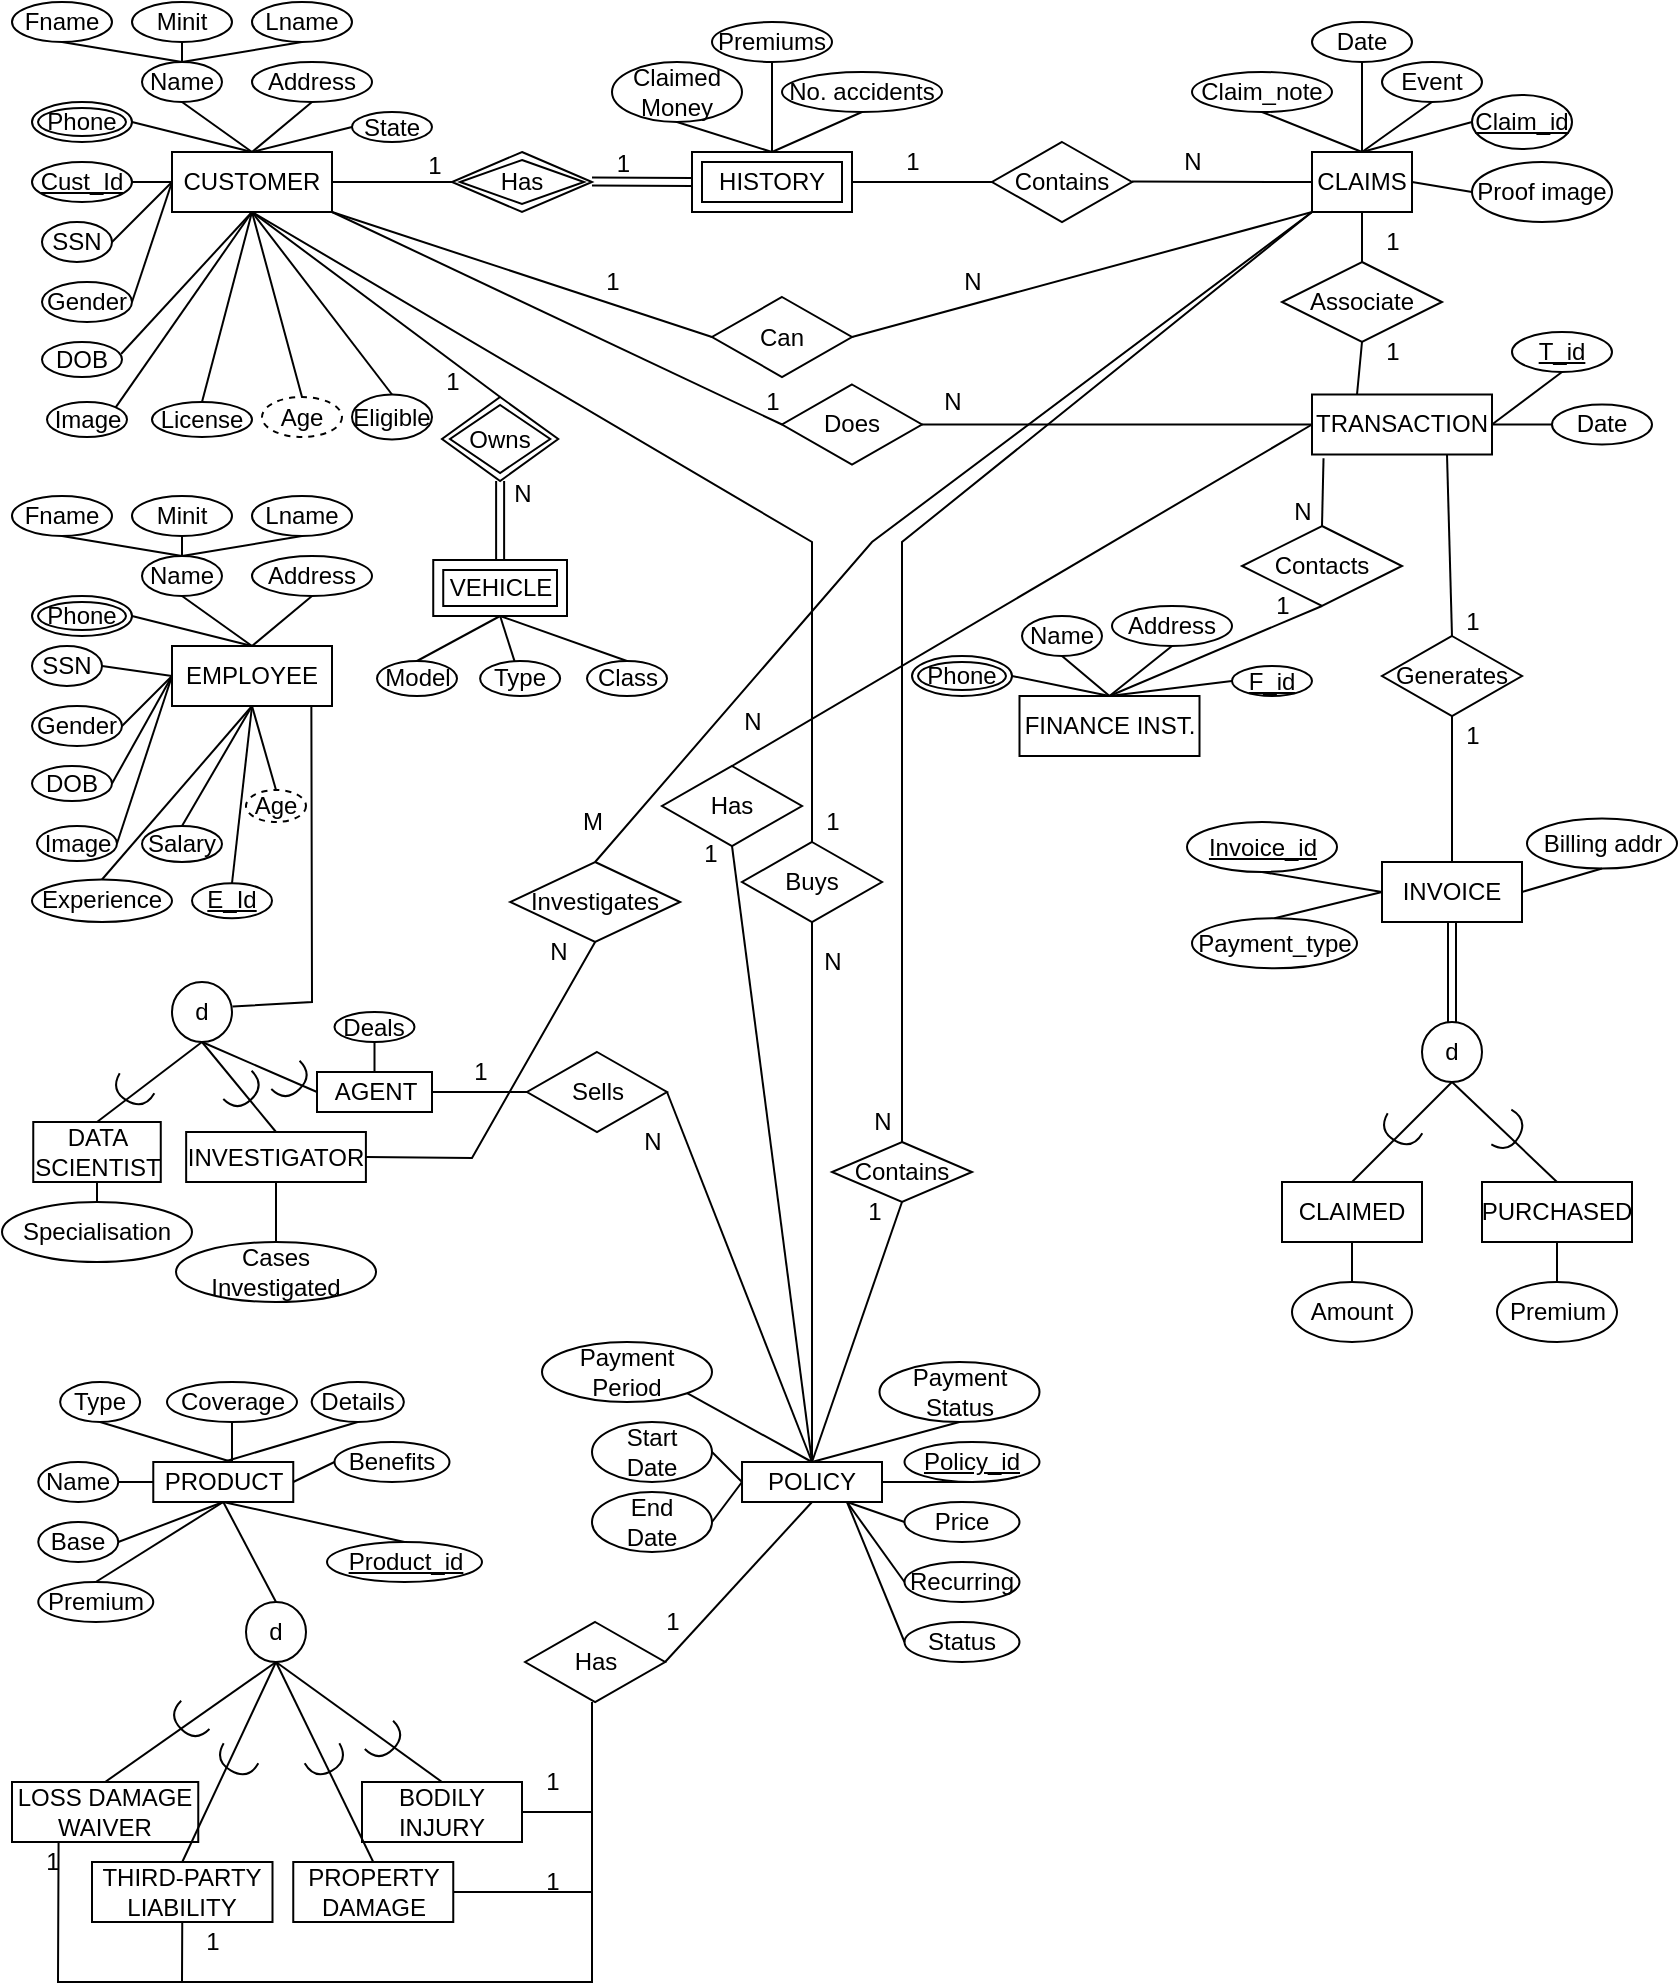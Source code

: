 <mxfile version="20.3.0" type="device"><diagram id="V-HIgYikbC0XjUnr3n6s" name="Page-1"><mxGraphModel dx="1186" dy="623" grid="1" gridSize="10" guides="1" tooltips="1" connect="1" arrows="1" fold="1" page="1" pageScale="1" pageWidth="850" pageHeight="1100" math="0" shadow="0"><root><mxCell id="0"/><mxCell id="1" parent="0"/><mxCell id="5_c_YXz11vv-3WeXU0T_-1" value="CUSTOMER" style="rounded=0;whiteSpace=wrap;html=1;" parent="1" vertex="1"><mxGeometry x="90" y="85" width="80" height="30" as="geometry"/></mxCell><mxCell id="5_c_YXz11vv-3WeXU0T_-2" value="Name" style="ellipse;whiteSpace=wrap;html=1;" parent="1" vertex="1"><mxGeometry x="75" y="40" width="40" height="20" as="geometry"/></mxCell><mxCell id="5_c_YXz11vv-3WeXU0T_-3" value="Fname" style="ellipse;whiteSpace=wrap;html=1;" parent="1" vertex="1"><mxGeometry x="10" y="10" width="50" height="20" as="geometry"/></mxCell><mxCell id="5_c_YXz11vv-3WeXU0T_-4" value="Minit" style="ellipse;whiteSpace=wrap;html=1;" parent="1" vertex="1"><mxGeometry x="70" y="10" width="50" height="20" as="geometry"/></mxCell><mxCell id="5_c_YXz11vv-3WeXU0T_-5" value="Lname" style="ellipse;whiteSpace=wrap;html=1;" parent="1" vertex="1"><mxGeometry x="130" y="10" width="50" height="20" as="geometry"/></mxCell><mxCell id="5_c_YXz11vv-3WeXU0T_-6" value="" style="endArrow=none;html=1;rounded=0;exitX=0.5;exitY=1;exitDx=0;exitDy=0;entryX=0.5;entryY=0;entryDx=0;entryDy=0;" parent="1" source="5_c_YXz11vv-3WeXU0T_-3" target="5_c_YXz11vv-3WeXU0T_-2" edge="1"><mxGeometry width="50" height="50" relative="1" as="geometry"><mxPoint x="180" y="170" as="sourcePoint"/><mxPoint x="230" y="120" as="targetPoint"/></mxGeometry></mxCell><mxCell id="5_c_YXz11vv-3WeXU0T_-7" value="" style="endArrow=none;html=1;rounded=0;exitX=0.5;exitY=0;exitDx=0;exitDy=0;entryX=0.5;entryY=1;entryDx=0;entryDy=0;" parent="1" source="5_c_YXz11vv-3WeXU0T_-2" target="5_c_YXz11vv-3WeXU0T_-4" edge="1"><mxGeometry width="50" height="50" relative="1" as="geometry"><mxPoint x="180" y="170" as="sourcePoint"/><mxPoint x="230" y="120" as="targetPoint"/></mxGeometry></mxCell><mxCell id="5_c_YXz11vv-3WeXU0T_-8" value="" style="endArrow=none;html=1;rounded=0;exitX=0.5;exitY=0;exitDx=0;exitDy=0;entryX=0.5;entryY=1;entryDx=0;entryDy=0;" parent="1" source="5_c_YXz11vv-3WeXU0T_-2" target="5_c_YXz11vv-3WeXU0T_-5" edge="1"><mxGeometry width="50" height="50" relative="1" as="geometry"><mxPoint x="180" y="170" as="sourcePoint"/><mxPoint x="230" y="120" as="targetPoint"/></mxGeometry></mxCell><mxCell id="5_c_YXz11vv-3WeXU0T_-9" value="Address" style="ellipse;whiteSpace=wrap;html=1;" parent="1" vertex="1"><mxGeometry x="130" y="40" width="60" height="20" as="geometry"/></mxCell><mxCell id="5_c_YXz11vv-3WeXU0T_-12" value="Phone" style="ellipse;shape=doubleEllipse;margin=3;whiteSpace=wrap;html=1;align=center;" parent="1" vertex="1"><mxGeometry x="20" y="60" width="50" height="20" as="geometry"/></mxCell><mxCell id="5_c_YXz11vv-3WeXU0T_-13" value="&lt;u&gt;Cust_Id&lt;/u&gt;" style="ellipse;whiteSpace=wrap;html=1;" parent="1" vertex="1"><mxGeometry x="20" y="90" width="50" height="20" as="geometry"/></mxCell><mxCell id="5_c_YXz11vv-3WeXU0T_-14" value="SSN" style="ellipse;whiteSpace=wrap;html=1;" parent="1" vertex="1"><mxGeometry x="25" y="120" width="35" height="20" as="geometry"/></mxCell><mxCell id="5_c_YXz11vv-3WeXU0T_-15" value="Gender" style="ellipse;whiteSpace=wrap;html=1;" parent="1" vertex="1"><mxGeometry x="25" y="150" width="45" height="20" as="geometry"/></mxCell><mxCell id="5_c_YXz11vv-3WeXU0T_-16" value="State" style="ellipse;whiteSpace=wrap;html=1;" parent="1" vertex="1"><mxGeometry x="180" y="65" width="40" height="15" as="geometry"/></mxCell><mxCell id="5_c_YXz11vv-3WeXU0T_-17" value="Image" style="ellipse;whiteSpace=wrap;html=1;" parent="1" vertex="1"><mxGeometry x="27.5" y="210" width="40" height="17.5" as="geometry"/></mxCell><mxCell id="5_c_YXz11vv-3WeXU0T_-19" value="Has" style="shape=rhombus;double=1;perimeter=rhombusPerimeter;whiteSpace=wrap;html=1;align=center;" parent="1" vertex="1"><mxGeometry x="230" y="85" width="70" height="30" as="geometry"/></mxCell><mxCell id="5_c_YXz11vv-3WeXU0T_-20" value="" style="line;strokeWidth=1;fillColor=none;align=left;verticalAlign=middle;spacingTop=-1;spacingLeft=3;spacingRight=3;rotatable=0;labelPosition=right;points=[];portConstraint=eastwest;strokeColor=inherit;" parent="1" vertex="1"><mxGeometry x="170" y="96" width="60" height="8" as="geometry"/></mxCell><mxCell id="5_c_YXz11vv-3WeXU0T_-21" value="HISTORY" style="shape=ext;margin=3;double=1;whiteSpace=wrap;html=1;align=center;" parent="1" vertex="1"><mxGeometry x="350" y="85" width="80" height="30" as="geometry"/></mxCell><mxCell id="5_c_YXz11vv-3WeXU0T_-24" value="1" style="text;html=1;align=center;verticalAlign=middle;resizable=0;points=[];autosize=1;strokeColor=none;fillColor=none;" parent="1" vertex="1"><mxGeometry x="206" y="77" width="30" height="30" as="geometry"/></mxCell><mxCell id="5_c_YXz11vv-3WeXU0T_-27" value="" style="shape=link;html=1;rounded=0;" parent="1" edge="1"><mxGeometry relative="1" as="geometry"><mxPoint x="300" y="99.75" as="sourcePoint"/><mxPoint x="350" y="100" as="targetPoint"/></mxGeometry></mxCell><mxCell id="5_c_YXz11vv-3WeXU0T_-28" value="1" style="resizable=0;html=1;align=right;verticalAlign=bottom;" parent="5_c_YXz11vv-3WeXU0T_-27" connectable="0" vertex="1"><mxGeometry x="1" relative="1" as="geometry"><mxPoint x="-30" as="offset"/></mxGeometry></mxCell><mxCell id="5_c_YXz11vv-3WeXU0T_-29" value="DOB" style="ellipse;whiteSpace=wrap;html=1;" parent="1" vertex="1"><mxGeometry x="25" y="180" width="40" height="17.5" as="geometry"/></mxCell><mxCell id="5_c_YXz11vv-3WeXU0T_-30" value="License" style="ellipse;whiteSpace=wrap;html=1;" parent="1" vertex="1"><mxGeometry x="80" y="210" width="50" height="17.5" as="geometry"/></mxCell><mxCell id="5_c_YXz11vv-3WeXU0T_-31" value="" style="endArrow=none;html=1;rounded=0;exitX=0.5;exitY=0;exitDx=0;exitDy=0;entryX=0.5;entryY=1;entryDx=0;entryDy=0;" parent="1" source="5_c_YXz11vv-3WeXU0T_-1" target="5_c_YXz11vv-3WeXU0T_-9" edge="1"><mxGeometry width="50" height="50" relative="1" as="geometry"><mxPoint x="250" y="210" as="sourcePoint"/><mxPoint x="300" y="160" as="targetPoint"/></mxGeometry></mxCell><mxCell id="5_c_YXz11vv-3WeXU0T_-32" value="" style="endArrow=none;html=1;rounded=0;exitX=0.5;exitY=0;exitDx=0;exitDy=0;entryX=0.5;entryY=1;entryDx=0;entryDy=0;" parent="1" source="5_c_YXz11vv-3WeXU0T_-1" target="5_c_YXz11vv-3WeXU0T_-2" edge="1"><mxGeometry width="50" height="50" relative="1" as="geometry"><mxPoint x="140" y="95" as="sourcePoint"/><mxPoint x="170" y="70" as="targetPoint"/></mxGeometry></mxCell><mxCell id="5_c_YXz11vv-3WeXU0T_-33" value="" style="endArrow=none;html=1;rounded=0;exitX=0.5;exitY=0;exitDx=0;exitDy=0;entryX=1;entryY=0.5;entryDx=0;entryDy=0;" parent="1" source="5_c_YXz11vv-3WeXU0T_-1" target="5_c_YXz11vv-3WeXU0T_-12" edge="1"><mxGeometry width="50" height="50" relative="1" as="geometry"><mxPoint x="140" y="95" as="sourcePoint"/><mxPoint x="105" y="70" as="targetPoint"/></mxGeometry></mxCell><mxCell id="5_c_YXz11vv-3WeXU0T_-34" value="Age" style="ellipse;whiteSpace=wrap;html=1;align=center;dashed=1;" parent="1" vertex="1"><mxGeometry x="135" y="207.5" width="40" height="20" as="geometry"/></mxCell><mxCell id="5_c_YXz11vv-3WeXU0T_-35" value="" style="endArrow=none;html=1;rounded=0;exitX=1;exitY=0.5;exitDx=0;exitDy=0;entryX=0;entryY=0.5;entryDx=0;entryDy=0;" parent="1" source="5_c_YXz11vv-3WeXU0T_-13" target="5_c_YXz11vv-3WeXU0T_-1" edge="1"><mxGeometry width="50" height="50" relative="1" as="geometry"><mxPoint x="370" y="170" as="sourcePoint"/><mxPoint x="420" y="120" as="targetPoint"/></mxGeometry></mxCell><mxCell id="5_c_YXz11vv-3WeXU0T_-36" value="" style="endArrow=none;html=1;rounded=0;exitX=0;exitY=0.5;exitDx=0;exitDy=0;entryX=1;entryY=0.5;entryDx=0;entryDy=0;" parent="1" source="5_c_YXz11vv-3WeXU0T_-1" target="5_c_YXz11vv-3WeXU0T_-14" edge="1"><mxGeometry width="50" height="50" relative="1" as="geometry"><mxPoint x="370" y="170" as="sourcePoint"/><mxPoint x="420" y="120" as="targetPoint"/></mxGeometry></mxCell><mxCell id="5_c_YXz11vv-3WeXU0T_-37" value="" style="endArrow=none;html=1;rounded=0;exitX=0;exitY=0.5;exitDx=0;exitDy=0;entryX=1;entryY=0.5;entryDx=0;entryDy=0;" parent="1" source="5_c_YXz11vv-3WeXU0T_-1" target="5_c_YXz11vv-3WeXU0T_-15" edge="1"><mxGeometry width="50" height="50" relative="1" as="geometry"><mxPoint x="100" y="110" as="sourcePoint"/><mxPoint x="70" y="140" as="targetPoint"/></mxGeometry></mxCell><mxCell id="5_c_YXz11vv-3WeXU0T_-38" value="" style="endArrow=none;html=1;rounded=0;exitX=0.5;exitY=1;exitDx=0;exitDy=0;entryX=0.988;entryY=0.343;entryDx=0;entryDy=0;entryPerimeter=0;" parent="1" source="5_c_YXz11vv-3WeXU0T_-1" target="5_c_YXz11vv-3WeXU0T_-29" edge="1"><mxGeometry width="50" height="50" relative="1" as="geometry"><mxPoint x="100" y="110" as="sourcePoint"/><mxPoint x="80" y="170" as="targetPoint"/></mxGeometry></mxCell><mxCell id="5_c_YXz11vv-3WeXU0T_-39" value="" style="endArrow=none;html=1;rounded=0;exitX=0.5;exitY=1;exitDx=0;exitDy=0;entryX=1;entryY=0;entryDx=0;entryDy=0;" parent="1" source="5_c_YXz11vv-3WeXU0T_-1" target="5_c_YXz11vv-3WeXU0T_-17" edge="1"><mxGeometry width="50" height="50" relative="1" as="geometry"><mxPoint x="140" y="125" as="sourcePoint"/><mxPoint x="74.52" y="196.003" as="targetPoint"/></mxGeometry></mxCell><mxCell id="5_c_YXz11vv-3WeXU0T_-40" value="" style="endArrow=none;html=1;rounded=0;exitX=0.5;exitY=1;exitDx=0;exitDy=0;entryX=0.5;entryY=0;entryDx=0;entryDy=0;" parent="1" source="5_c_YXz11vv-3WeXU0T_-1" target="5_c_YXz11vv-3WeXU0T_-30" edge="1"><mxGeometry width="50" height="50" relative="1" as="geometry"><mxPoint x="140" y="125" as="sourcePoint"/><mxPoint x="71.846" y="222.653" as="targetPoint"/></mxGeometry></mxCell><mxCell id="5_c_YXz11vv-3WeXU0T_-41" value="" style="endArrow=none;html=1;rounded=0;entryX=0.5;entryY=0;entryDx=0;entryDy=0;exitX=0.5;exitY=1;exitDx=0;exitDy=0;" parent="1" source="5_c_YXz11vv-3WeXU0T_-1" target="5_c_YXz11vv-3WeXU0T_-34" edge="1"><mxGeometry width="50" height="50" relative="1" as="geometry"><mxPoint x="200" y="150" as="sourcePoint"/><mxPoint x="115" y="220" as="targetPoint"/></mxGeometry></mxCell><mxCell id="5_c_YXz11vv-3WeXU0T_-43" value="Contains" style="rhombus;whiteSpace=wrap;html=1;" parent="1" vertex="1"><mxGeometry x="500" y="80" width="70" height="40" as="geometry"/></mxCell><mxCell id="5_c_YXz11vv-3WeXU0T_-44" value="" style="endArrow=none;html=1;rounded=0;entryX=0;entryY=0.5;entryDx=0;entryDy=0;exitX=0.5;exitY=0;exitDx=0;exitDy=0;" parent="1" source="5_c_YXz11vv-3WeXU0T_-1" target="5_c_YXz11vv-3WeXU0T_-16" edge="1"><mxGeometry width="50" height="50" relative="1" as="geometry"><mxPoint x="270" y="180" as="sourcePoint"/><mxPoint x="350" y="200" as="targetPoint"/></mxGeometry></mxCell><mxCell id="5_c_YXz11vv-3WeXU0T_-45" value="Claimed&lt;br&gt;Money" style="ellipse;whiteSpace=wrap;html=1;" parent="1" vertex="1"><mxGeometry x="310" y="40" width="65" height="30" as="geometry"/></mxCell><mxCell id="5_c_YXz11vv-3WeXU0T_-46" value="Premiums" style="ellipse;whiteSpace=wrap;html=1;" parent="1" vertex="1"><mxGeometry x="360" y="20" width="60" height="20" as="geometry"/></mxCell><mxCell id="5_c_YXz11vv-3WeXU0T_-48" value="No. accidents" style="ellipse;whiteSpace=wrap;html=1;" parent="1" vertex="1"><mxGeometry x="395" y="45" width="80" height="20" as="geometry"/></mxCell><mxCell id="5_c_YXz11vv-3WeXU0T_-49" value="CLAIMS" style="rounded=0;whiteSpace=wrap;html=1;" parent="1" vertex="1"><mxGeometry x="660" y="85" width="50" height="30" as="geometry"/></mxCell><mxCell id="5_c_YXz11vv-3WeXU0T_-50" value="Can" style="rhombus;whiteSpace=wrap;html=1;" parent="1" vertex="1"><mxGeometry x="360" y="157.5" width="70" height="40" as="geometry"/></mxCell><mxCell id="5_c_YXz11vv-3WeXU0T_-51" value="" style="endArrow=none;html=1;rounded=0;exitX=1;exitY=0.5;exitDx=0;exitDy=0;entryX=0;entryY=0.5;entryDx=0;entryDy=0;" parent="1" source="5_c_YXz11vv-3WeXU0T_-21" target="5_c_YXz11vv-3WeXU0T_-43" edge="1"><mxGeometry width="50" height="50" relative="1" as="geometry"><mxPoint x="420" y="220" as="sourcePoint"/><mxPoint x="470" y="170" as="targetPoint"/></mxGeometry></mxCell><mxCell id="5_c_YXz11vv-3WeXU0T_-52" value="" style="endArrow=none;html=1;rounded=0;exitX=1;exitY=0.5;exitDx=0;exitDy=0;entryX=0;entryY=0.5;entryDx=0;entryDy=0;" parent="1" target="5_c_YXz11vv-3WeXU0T_-49" edge="1"><mxGeometry width="50" height="50" relative="1" as="geometry"><mxPoint x="570" y="99.75" as="sourcePoint"/><mxPoint x="640" y="99.75" as="targetPoint"/></mxGeometry></mxCell><mxCell id="5_c_YXz11vv-3WeXU0T_-53" value="1" style="text;html=1;align=center;verticalAlign=middle;resizable=0;points=[];autosize=1;strokeColor=none;fillColor=none;" parent="1" vertex="1"><mxGeometry x="445" y="75" width="30" height="30" as="geometry"/></mxCell><mxCell id="5_c_YXz11vv-3WeXU0T_-54" value="N" style="text;html=1;align=center;verticalAlign=middle;resizable=0;points=[];autosize=1;strokeColor=none;fillColor=none;" parent="1" vertex="1"><mxGeometry x="585" y="75" width="30" height="30" as="geometry"/></mxCell><mxCell id="5_c_YXz11vv-3WeXU0T_-55" value="" style="endArrow=none;html=1;rounded=0;exitX=1;exitY=1;exitDx=0;exitDy=0;entryX=0;entryY=0.5;entryDx=0;entryDy=0;" parent="1" source="5_c_YXz11vv-3WeXU0T_-1" target="5_c_YXz11vv-3WeXU0T_-50" edge="1"><mxGeometry width="50" height="50" relative="1" as="geometry"><mxPoint x="420" y="220" as="sourcePoint"/><mxPoint x="470" y="170" as="targetPoint"/></mxGeometry></mxCell><mxCell id="5_c_YXz11vv-3WeXU0T_-56" value="Contains" style="rhombus;whiteSpace=wrap;html=1;" parent="1" vertex="1"><mxGeometry x="420" y="580" width="70" height="30" as="geometry"/></mxCell><mxCell id="5_c_YXz11vv-3WeXU0T_-57" value="" style="endArrow=none;html=1;rounded=0;exitX=1;exitY=0.5;exitDx=0;exitDy=0;entryX=0;entryY=1;entryDx=0;entryDy=0;" parent="1" source="5_c_YXz11vv-3WeXU0T_-50" target="5_c_YXz11vv-3WeXU0T_-49" edge="1"><mxGeometry width="50" height="50" relative="1" as="geometry"><mxPoint x="440" y="260" as="sourcePoint"/><mxPoint x="490" y="210" as="targetPoint"/></mxGeometry></mxCell><mxCell id="5_c_YXz11vv-3WeXU0T_-58" value="1" style="text;html=1;align=center;verticalAlign=middle;resizable=0;points=[];autosize=1;strokeColor=none;fillColor=none;" parent="1" vertex="1"><mxGeometry x="295" y="135" width="30" height="30" as="geometry"/></mxCell><mxCell id="5_c_YXz11vv-3WeXU0T_-59" value="N" style="text;html=1;align=center;verticalAlign=middle;resizable=0;points=[];autosize=1;strokeColor=none;fillColor=none;" parent="1" vertex="1"><mxGeometry x="475" y="135" width="30" height="30" as="geometry"/></mxCell><mxCell id="5_c_YXz11vv-3WeXU0T_-60" value="" style="endArrow=none;html=1;rounded=0;exitX=0.5;exitY=0;exitDx=0;exitDy=0;entryX=0.5;entryY=1;entryDx=0;entryDy=0;" parent="1" source="5_c_YXz11vv-3WeXU0T_-21" target="5_c_YXz11vv-3WeXU0T_-45" edge="1"><mxGeometry width="50" height="50" relative="1" as="geometry"><mxPoint x="440" y="200" as="sourcePoint"/><mxPoint x="490" y="150" as="targetPoint"/></mxGeometry></mxCell><mxCell id="5_c_YXz11vv-3WeXU0T_-61" value="" style="endArrow=none;html=1;rounded=0;exitX=0.5;exitY=0;exitDx=0;exitDy=0;entryX=0.5;entryY=1;entryDx=0;entryDy=0;" parent="1" source="5_c_YXz11vv-3WeXU0T_-21" target="5_c_YXz11vv-3WeXU0T_-46" edge="1"><mxGeometry width="50" height="50" relative="1" as="geometry"><mxPoint x="400" y="95" as="sourcePoint"/><mxPoint x="352.5" y="80" as="targetPoint"/></mxGeometry></mxCell><mxCell id="5_c_YXz11vv-3WeXU0T_-63" value="" style="endArrow=none;html=1;rounded=0;exitX=0.5;exitY=0;exitDx=0;exitDy=0;entryX=0.5;entryY=1;entryDx=0;entryDy=0;" parent="1" source="5_c_YXz11vv-3WeXU0T_-21" target="5_c_YXz11vv-3WeXU0T_-48" edge="1"><mxGeometry width="50" height="50" relative="1" as="geometry"><mxPoint x="400" y="95" as="sourcePoint"/><mxPoint x="352.5" y="80" as="targetPoint"/></mxGeometry></mxCell><mxCell id="5_c_YXz11vv-3WeXU0T_-64" value="Claim_note" style="ellipse;whiteSpace=wrap;html=1;" parent="1" vertex="1"><mxGeometry x="600" y="45" width="70" height="20" as="geometry"/></mxCell><mxCell id="5_c_YXz11vv-3WeXU0T_-65" value="Date" style="ellipse;whiteSpace=wrap;html=1;" parent="1" vertex="1"><mxGeometry x="660" y="20" width="50" height="20" as="geometry"/></mxCell><mxCell id="5_c_YXz11vv-3WeXU0T_-66" value="Event" style="ellipse;whiteSpace=wrap;html=1;" parent="1" vertex="1"><mxGeometry x="695" y="40" width="50" height="20" as="geometry"/></mxCell><mxCell id="5_c_YXz11vv-3WeXU0T_-67" value="" style="endArrow=none;html=1;rounded=0;entryX=0.5;entryY=1;entryDx=0;entryDy=0;" parent="1" source="5_c_YXz11vv-3WeXU0T_-49" target="5_c_YXz11vv-3WeXU0T_-65" edge="1"><mxGeometry width="50" height="50" relative="1" as="geometry"><mxPoint x="510" y="230" as="sourcePoint"/><mxPoint x="560" y="180" as="targetPoint"/></mxGeometry></mxCell><mxCell id="5_c_YXz11vv-3WeXU0T_-68" value="" style="endArrow=none;html=1;rounded=0;entryX=0.5;entryY=1;entryDx=0;entryDy=0;exitX=0.5;exitY=0;exitDx=0;exitDy=0;" parent="1" source="5_c_YXz11vv-3WeXU0T_-49" target="5_c_YXz11vv-3WeXU0T_-66" edge="1"><mxGeometry width="50" height="50" relative="1" as="geometry"><mxPoint x="695" y="90" as="sourcePoint"/><mxPoint x="695" y="50" as="targetPoint"/></mxGeometry></mxCell><mxCell id="5_c_YXz11vv-3WeXU0T_-69" value="" style="endArrow=none;html=1;rounded=0;entryX=0.5;entryY=1;entryDx=0;entryDy=0;exitX=0.5;exitY=0;exitDx=0;exitDy=0;" parent="1" source="5_c_YXz11vv-3WeXU0T_-49" target="5_c_YXz11vv-3WeXU0T_-64" edge="1"><mxGeometry width="50" height="50" relative="1" as="geometry"><mxPoint x="680" y="80" as="sourcePoint"/><mxPoint x="695" y="50" as="targetPoint"/></mxGeometry></mxCell><mxCell id="5_c_YXz11vv-3WeXU0T_-70" value="EMPLOYEE" style="rounded=0;whiteSpace=wrap;html=1;" parent="1" vertex="1"><mxGeometry x="90" y="332" width="80" height="30" as="geometry"/></mxCell><mxCell id="5_c_YXz11vv-3WeXU0T_-71" value="Name" style="ellipse;whiteSpace=wrap;html=1;" parent="1" vertex="1"><mxGeometry x="75" y="287" width="40" height="20" as="geometry"/></mxCell><mxCell id="5_c_YXz11vv-3WeXU0T_-72" value="Fname" style="ellipse;whiteSpace=wrap;html=1;" parent="1" vertex="1"><mxGeometry x="10" y="257" width="50" height="20" as="geometry"/></mxCell><mxCell id="5_c_YXz11vv-3WeXU0T_-73" value="Minit" style="ellipse;whiteSpace=wrap;html=1;" parent="1" vertex="1"><mxGeometry x="70" y="257" width="50" height="20" as="geometry"/></mxCell><mxCell id="5_c_YXz11vv-3WeXU0T_-74" value="Lname" style="ellipse;whiteSpace=wrap;html=1;" parent="1" vertex="1"><mxGeometry x="130" y="257" width="50" height="20" as="geometry"/></mxCell><mxCell id="5_c_YXz11vv-3WeXU0T_-75" value="" style="endArrow=none;html=1;rounded=0;exitX=0.5;exitY=1;exitDx=0;exitDy=0;entryX=0.5;entryY=0;entryDx=0;entryDy=0;" parent="1" source="5_c_YXz11vv-3WeXU0T_-72" target="5_c_YXz11vv-3WeXU0T_-71" edge="1"><mxGeometry width="50" height="50" relative="1" as="geometry"><mxPoint x="180" y="417" as="sourcePoint"/><mxPoint x="230" y="367" as="targetPoint"/></mxGeometry></mxCell><mxCell id="5_c_YXz11vv-3WeXU0T_-76" value="" style="endArrow=none;html=1;rounded=0;exitX=0.5;exitY=0;exitDx=0;exitDy=0;entryX=0.5;entryY=1;entryDx=0;entryDy=0;" parent="1" source="5_c_YXz11vv-3WeXU0T_-71" target="5_c_YXz11vv-3WeXU0T_-73" edge="1"><mxGeometry width="50" height="50" relative="1" as="geometry"><mxPoint x="180" y="417" as="sourcePoint"/><mxPoint x="230" y="367" as="targetPoint"/></mxGeometry></mxCell><mxCell id="5_c_YXz11vv-3WeXU0T_-77" value="" style="endArrow=none;html=1;rounded=0;exitX=0.5;exitY=0;exitDx=0;exitDy=0;entryX=0.5;entryY=1;entryDx=0;entryDy=0;" parent="1" source="5_c_YXz11vv-3WeXU0T_-71" target="5_c_YXz11vv-3WeXU0T_-74" edge="1"><mxGeometry width="50" height="50" relative="1" as="geometry"><mxPoint x="180" y="417" as="sourcePoint"/><mxPoint x="230" y="367" as="targetPoint"/></mxGeometry></mxCell><mxCell id="5_c_YXz11vv-3WeXU0T_-78" value="Address" style="ellipse;whiteSpace=wrap;html=1;" parent="1" vertex="1"><mxGeometry x="130" y="287" width="60" height="20" as="geometry"/></mxCell><mxCell id="5_c_YXz11vv-3WeXU0T_-79" value="Phone" style="ellipse;shape=doubleEllipse;margin=3;whiteSpace=wrap;html=1;align=center;" parent="1" vertex="1"><mxGeometry x="20" y="307" width="50" height="20" as="geometry"/></mxCell><mxCell id="5_c_YXz11vv-3WeXU0T_-80" value="" style="endArrow=none;html=1;rounded=0;exitX=0.5;exitY=0;exitDx=0;exitDy=0;entryX=0.5;entryY=1;entryDx=0;entryDy=0;" parent="1" target="5_c_YXz11vv-3WeXU0T_-78" edge="1"><mxGeometry width="50" height="50" relative="1" as="geometry"><mxPoint x="130" y="332" as="sourcePoint"/><mxPoint x="300" y="407" as="targetPoint"/></mxGeometry></mxCell><mxCell id="5_c_YXz11vv-3WeXU0T_-81" value="" style="endArrow=none;html=1;rounded=0;exitX=0.5;exitY=0;exitDx=0;exitDy=0;entryX=0.5;entryY=1;entryDx=0;entryDy=0;" parent="1" target="5_c_YXz11vv-3WeXU0T_-71" edge="1"><mxGeometry width="50" height="50" relative="1" as="geometry"><mxPoint x="130" y="332" as="sourcePoint"/><mxPoint x="170" y="317" as="targetPoint"/></mxGeometry></mxCell><mxCell id="5_c_YXz11vv-3WeXU0T_-82" value="" style="endArrow=none;html=1;rounded=0;exitX=0.5;exitY=0;exitDx=0;exitDy=0;entryX=1;entryY=0.5;entryDx=0;entryDy=0;" parent="1" target="5_c_YXz11vv-3WeXU0T_-79" edge="1"><mxGeometry width="50" height="50" relative="1" as="geometry"><mxPoint x="130" y="332" as="sourcePoint"/><mxPoint x="105" y="317" as="targetPoint"/></mxGeometry></mxCell><mxCell id="5_c_YXz11vv-3WeXU0T_-89" value="SSN" style="ellipse;whiteSpace=wrap;html=1;" parent="1" vertex="1"><mxGeometry x="20" y="332" width="35" height="20" as="geometry"/></mxCell><mxCell id="5_c_YXz11vv-3WeXU0T_-90" value="Gender" style="ellipse;whiteSpace=wrap;html=1;" parent="1" vertex="1"><mxGeometry x="20" y="362" width="45" height="20" as="geometry"/></mxCell><mxCell id="5_c_YXz11vv-3WeXU0T_-91" value="Image" style="ellipse;whiteSpace=wrap;html=1;" parent="1" vertex="1"><mxGeometry x="22.5" y="422" width="40" height="17.5" as="geometry"/></mxCell><mxCell id="5_c_YXz11vv-3WeXU0T_-92" value="DOB" style="ellipse;whiteSpace=wrap;html=1;" parent="1" vertex="1"><mxGeometry x="20" y="392" width="40" height="17.5" as="geometry"/></mxCell><mxCell id="5_c_YXz11vv-3WeXU0T_-93" value="&lt;u&gt;E_Id&lt;/u&gt;" style="ellipse;whiteSpace=wrap;html=1;" parent="1" vertex="1"><mxGeometry x="100" y="450.63" width="40" height="17.5" as="geometry"/></mxCell><mxCell id="5_c_YXz11vv-3WeXU0T_-94" value="" style="endArrow=none;html=1;rounded=0;exitX=1;exitY=0.5;exitDx=0;exitDy=0;entryX=0;entryY=0.5;entryDx=0;entryDy=0;" parent="1" source="5_c_YXz11vv-3WeXU0T_-89" target="5_c_YXz11vv-3WeXU0T_-70" edge="1"><mxGeometry width="50" height="50" relative="1" as="geometry"><mxPoint x="150" y="320" as="sourcePoint"/><mxPoint x="200" y="270" as="targetPoint"/></mxGeometry></mxCell><mxCell id="5_c_YXz11vv-3WeXU0T_-95" value="" style="endArrow=none;html=1;rounded=0;exitX=1;exitY=0.5;exitDx=0;exitDy=0;entryX=0;entryY=0.5;entryDx=0;entryDy=0;" parent="1" source="5_c_YXz11vv-3WeXU0T_-90" target="5_c_YXz11vv-3WeXU0T_-70" edge="1"><mxGeometry width="50" height="50" relative="1" as="geometry"><mxPoint x="65.0" y="352" as="sourcePoint"/><mxPoint x="100" y="357" as="targetPoint"/></mxGeometry></mxCell><mxCell id="5_c_YXz11vv-3WeXU0T_-96" value="" style="endArrow=none;html=1;rounded=0;exitX=1;exitY=0.5;exitDx=0;exitDy=0;entryX=0;entryY=0.5;entryDx=0;entryDy=0;" parent="1" source="5_c_YXz11vv-3WeXU0T_-92" target="5_c_YXz11vv-3WeXU0T_-70" edge="1"><mxGeometry width="50" height="50" relative="1" as="geometry"><mxPoint x="75.0" y="382" as="sourcePoint"/><mxPoint x="100" y="357" as="targetPoint"/></mxGeometry></mxCell><mxCell id="5_c_YXz11vv-3WeXU0T_-97" value="" style="endArrow=none;html=1;rounded=0;exitX=1;exitY=0.5;exitDx=0;exitDy=0;entryX=0;entryY=0.5;entryDx=0;entryDy=0;" parent="1" source="5_c_YXz11vv-3WeXU0T_-91" target="5_c_YXz11vv-3WeXU0T_-70" edge="1"><mxGeometry width="50" height="50" relative="1" as="geometry"><mxPoint x="70.0" y="410.75" as="sourcePoint"/><mxPoint x="100" y="357" as="targetPoint"/></mxGeometry></mxCell><mxCell id="5_c_YXz11vv-3WeXU0T_-98" value="Experience" style="ellipse;whiteSpace=wrap;html=1;" parent="1" vertex="1"><mxGeometry x="20" y="448.75" width="70" height="21.25" as="geometry"/></mxCell><mxCell id="5_c_YXz11vv-3WeXU0T_-99" value="Salary" style="ellipse;whiteSpace=wrap;html=1;" parent="1" vertex="1"><mxGeometry x="75" y="422" width="40" height="18" as="geometry"/></mxCell><mxCell id="5_c_YXz11vv-3WeXU0T_-100" value="" style="endArrow=none;html=1;rounded=0;exitX=0.5;exitY=0;exitDx=0;exitDy=0;entryX=0.5;entryY=1;entryDx=0;entryDy=0;" parent="1" source="5_c_YXz11vv-3WeXU0T_-98" target="5_c_YXz11vv-3WeXU0T_-70" edge="1"><mxGeometry width="50" height="50" relative="1" as="geometry"><mxPoint x="72.5" y="440.75" as="sourcePoint"/><mxPoint x="100" y="357" as="targetPoint"/></mxGeometry></mxCell><mxCell id="5_c_YXz11vv-3WeXU0T_-101" value="" style="endArrow=none;html=1;rounded=0;entryX=0.5;entryY=1;entryDx=0;entryDy=0;exitX=0.5;exitY=0;exitDx=0;exitDy=0;" parent="1" source="5_c_YXz11vv-3WeXU0T_-99" target="5_c_YXz11vv-3WeXU0T_-70" edge="1"><mxGeometry width="50" height="50" relative="1" as="geometry"><mxPoint x="140" y="410" as="sourcePoint"/><mxPoint x="140" y="372" as="targetPoint"/></mxGeometry></mxCell><mxCell id="5_c_YXz11vv-3WeXU0T_-102" value="" style="endArrow=none;html=1;rounded=0;entryX=0.5;entryY=1;entryDx=0;entryDy=0;exitX=0.5;exitY=0;exitDx=0;exitDy=0;" parent="1" source="5_c_YXz11vv-3WeXU0T_-93" target="5_c_YXz11vv-3WeXU0T_-70" edge="1"><mxGeometry width="50" height="50" relative="1" as="geometry"><mxPoint x="105" y="432" as="sourcePoint"/><mxPoint x="140" y="372" as="targetPoint"/></mxGeometry></mxCell><mxCell id="5_c_YXz11vv-3WeXU0T_-103" value="d" style="ellipse;whiteSpace=wrap;html=1;aspect=fixed;" parent="1" vertex="1"><mxGeometry x="90" y="500" width="30" height="30" as="geometry"/></mxCell><mxCell id="5_c_YXz11vv-3WeXU0T_-104" value="" style="endArrow=none;html=1;rounded=0;exitX=1.01;exitY=0.41;exitDx=0;exitDy=0;exitPerimeter=0;entryX=0.871;entryY=1.002;entryDx=0;entryDy=0;entryPerimeter=0;" parent="1" source="5_c_YXz11vv-3WeXU0T_-103" target="5_c_YXz11vv-3WeXU0T_-70" edge="1"><mxGeometry width="50" height="50" relative="1" as="geometry"><mxPoint x="240" y="420" as="sourcePoint"/><mxPoint x="170" y="380" as="targetPoint"/><Array as="points"><mxPoint x="160" y="510"/></Array></mxGeometry></mxCell><mxCell id="5_c_YXz11vv-3WeXU0T_-106" value="DATA&lt;br&gt;SCIENTIST" style="rounded=0;whiteSpace=wrap;html=1;" parent="1" vertex="1"><mxGeometry x="20.63" y="570" width="63.75" height="30" as="geometry"/></mxCell><mxCell id="5_c_YXz11vv-3WeXU0T_-107" value="INVESTIGATOR" style="rounded=0;whiteSpace=wrap;html=1;" parent="1" vertex="1"><mxGeometry x="97.08" y="575" width="89.87" height="25" as="geometry"/></mxCell><mxCell id="5_c_YXz11vv-3WeXU0T_-109" value="" style="endArrow=none;html=1;rounded=0;exitX=0.5;exitY=0;exitDx=0;exitDy=0;entryX=0.5;entryY=1;entryDx=0;entryDy=0;" parent="1" source="5_c_YXz11vv-3WeXU0T_-106" target="5_c_YXz11vv-3WeXU0T_-103" edge="1"><mxGeometry width="50" height="50" relative="1" as="geometry"><mxPoint x="52.5" y="590" as="sourcePoint"/><mxPoint x="115" y="540" as="targetPoint"/></mxGeometry></mxCell><mxCell id="5_c_YXz11vv-3WeXU0T_-110" value="" style="endArrow=none;html=1;rounded=0;exitX=0.5;exitY=0;exitDx=0;exitDy=0;entryX=0.5;entryY=1;entryDx=0;entryDy=0;" parent="1" source="5_c_YXz11vv-3WeXU0T_-107" target="5_c_YXz11vv-3WeXU0T_-103" edge="1"><mxGeometry width="50" height="50" relative="1" as="geometry"><mxPoint x="130.005" y="585" as="sourcePoint"/><mxPoint x="115" y="540" as="targetPoint"/></mxGeometry></mxCell><mxCell id="5_c_YXz11vv-3WeXU0T_-111" value="" style="shape=requiredInterface;html=1;verticalLabelPosition=bottom;sketch=0;direction=south;rotation=-45;" parent="1" vertex="1"><mxGeometry x="116.25" y="550" width="20" height="10" as="geometry"/></mxCell><mxCell id="5_c_YXz11vv-3WeXU0T_-112" value="" style="shape=requiredInterface;html=1;verticalLabelPosition=bottom;sketch=0;direction=south;rotation=30;" parent="1" vertex="1"><mxGeometry x="60.01" y="550" width="20" height="10" as="geometry"/></mxCell><mxCell id="5_c_YXz11vv-3WeXU0T_-118" value="Specialisation" style="ellipse;whiteSpace=wrap;html=1;" parent="1" vertex="1"><mxGeometry x="5" y="610" width="95" height="30" as="geometry"/></mxCell><mxCell id="5_c_YXz11vv-3WeXU0T_-119" value="Cases&lt;br&gt;Investigated" style="ellipse;whiteSpace=wrap;html=1;" parent="1" vertex="1"><mxGeometry x="92.01" y="630" width="100" height="30" as="geometry"/></mxCell><mxCell id="5_c_YXz11vv-3WeXU0T_-122" value="" style="endArrow=none;html=1;rounded=0;exitX=0.5;exitY=1;exitDx=0;exitDy=0;entryX=0.5;entryY=0;entryDx=0;entryDy=0;" parent="1" source="5_c_YXz11vv-3WeXU0T_-106" target="5_c_YXz11vv-3WeXU0T_-118" edge="1"><mxGeometry width="50" height="50" relative="1" as="geometry"><mxPoint x="220" y="520" as="sourcePoint"/><mxPoint x="270" y="470" as="targetPoint"/></mxGeometry></mxCell><mxCell id="5_c_YXz11vv-3WeXU0T_-123" value="" style="endArrow=none;html=1;rounded=0;exitX=0.5;exitY=1;exitDx=0;exitDy=0;entryX=0.5;entryY=0;entryDx=0;entryDy=0;" parent="1" source="5_c_YXz11vv-3WeXU0T_-107" target="5_c_YXz11vv-3WeXU0T_-119" edge="1"><mxGeometry width="50" height="50" relative="1" as="geometry"><mxPoint x="220" y="520" as="sourcePoint"/><mxPoint x="270" y="470" as="targetPoint"/></mxGeometry></mxCell><mxCell id="5_c_YXz11vv-3WeXU0T_-124" value="Age" style="ellipse;whiteSpace=wrap;html=1;align=center;dashed=1;" parent="1" vertex="1"><mxGeometry x="127" y="404" width="30" height="16" as="geometry"/></mxCell><mxCell id="5_c_YXz11vv-3WeXU0T_-125" value="" style="endArrow=none;html=1;rounded=0;exitX=0.5;exitY=1;exitDx=0;exitDy=0;entryX=0.5;entryY=0;entryDx=0;entryDy=0;" parent="1" source="5_c_YXz11vv-3WeXU0T_-70" target="5_c_YXz11vv-3WeXU0T_-124" edge="1"><mxGeometry width="50" height="50" relative="1" as="geometry"><mxPoint x="220" y="340" as="sourcePoint"/><mxPoint x="270" y="290" as="targetPoint"/></mxGeometry></mxCell><mxCell id="5_c_YXz11vv-3WeXU0T_-126" value="" style="endArrow=none;html=1;rounded=0;exitX=0.5;exitY=0;exitDx=0;exitDy=0;entryX=0;entryY=0.5;entryDx=0;entryDy=0;" parent="1" source="5_c_YXz11vv-3WeXU0T_-49" target="5_c_YXz11vv-3WeXU0T_-127" edge="1"><mxGeometry width="50" height="50" relative="1" as="geometry"><mxPoint x="400" y="230" as="sourcePoint"/><mxPoint x="740" y="80" as="targetPoint"/></mxGeometry></mxCell><mxCell id="5_c_YXz11vv-3WeXU0T_-127" value="&lt;u&gt;Claim_id&lt;/u&gt;" style="ellipse;whiteSpace=wrap;html=1;" parent="1" vertex="1"><mxGeometry x="740" y="56.5" width="50" height="27" as="geometry"/></mxCell><mxCell id="5_c_YXz11vv-3WeXU0T_-129" value="Owns" style="shape=rhombus;double=1;perimeter=rhombusPerimeter;whiteSpace=wrap;html=1;align=center;" parent="1" vertex="1"><mxGeometry x="225" y="207.5" width="58.12" height="42" as="geometry"/></mxCell><mxCell id="5_c_YXz11vv-3WeXU0T_-133" value="" style="endArrow=none;html=1;rounded=0;exitX=0.5;exitY=1;exitDx=0;exitDy=0;entryX=0.5;entryY=0;entryDx=0;entryDy=0;" parent="1" source="5_c_YXz11vv-3WeXU0T_-1" target="5_c_YXz11vv-3WeXU0T_-129" edge="1"><mxGeometry width="50" height="50" relative="1" as="geometry"><mxPoint x="420" y="230" as="sourcePoint"/><mxPoint x="470" y="180" as="targetPoint"/></mxGeometry></mxCell><mxCell id="5_c_YXz11vv-3WeXU0T_-134" value="" style="shape=link;html=1;rounded=0;exitX=0.5;exitY=1;exitDx=0;exitDy=0;entryX=0.5;entryY=0;entryDx=0;entryDy=0;" parent="1" source="5_c_YXz11vv-3WeXU0T_-129" target="5_c_YXz11vv-3WeXU0T_-138" edge="1"><mxGeometry relative="1" as="geometry"><mxPoint x="360" y="210" as="sourcePoint"/><mxPoint x="320" y="334" as="targetPoint"/></mxGeometry></mxCell><mxCell id="5_c_YXz11vv-3WeXU0T_-136" value="1" style="text;html=1;align=center;verticalAlign=middle;resizable=0;points=[];autosize=1;strokeColor=none;fillColor=none;" parent="1" vertex="1"><mxGeometry x="215" y="185" width="30" height="30" as="geometry"/></mxCell><mxCell id="5_c_YXz11vv-3WeXU0T_-137" value="N" style="text;html=1;align=center;verticalAlign=middle;resizable=0;points=[];autosize=1;strokeColor=none;fillColor=none;" parent="1" vertex="1"><mxGeometry x="250" y="241.25" width="30" height="30" as="geometry"/></mxCell><mxCell id="5_c_YXz11vv-3WeXU0T_-138" value="VEHICLE" style="shape=ext;margin=3;double=1;whiteSpace=wrap;html=1;align=center;" parent="1" vertex="1"><mxGeometry x="220.62" y="289" width="66.88" height="28" as="geometry"/></mxCell><mxCell id="5_c_YXz11vv-3WeXU0T_-139" value="Model" style="ellipse;whiteSpace=wrap;html=1;" parent="1" vertex="1"><mxGeometry x="192.5" y="339.5" width="40" height="17.5" as="geometry"/></mxCell><mxCell id="5_c_YXz11vv-3WeXU0T_-140" value="Type" style="ellipse;whiteSpace=wrap;html=1;" parent="1" vertex="1"><mxGeometry x="244.06" y="339.5" width="40" height="17.5" as="geometry"/></mxCell><mxCell id="5_c_YXz11vv-3WeXU0T_-141" value="Class" style="ellipse;whiteSpace=wrap;html=1;" parent="1" vertex="1"><mxGeometry x="297.5" y="339.5" width="40" height="17.5" as="geometry"/></mxCell><mxCell id="5_c_YXz11vv-3WeXU0T_-142" value="" style="endArrow=none;html=1;rounded=0;exitX=0.5;exitY=1;exitDx=0;exitDy=0;entryX=0.5;entryY=0;entryDx=0;entryDy=0;" parent="1" source="5_c_YXz11vv-3WeXU0T_-138" target="5_c_YXz11vv-3WeXU0T_-139" edge="1"><mxGeometry width="50" height="50" relative="1" as="geometry"><mxPoint x="367.5" y="235" as="sourcePoint"/><mxPoint x="417.5" y="185" as="targetPoint"/></mxGeometry></mxCell><mxCell id="5_c_YXz11vv-3WeXU0T_-143" value="" style="endArrow=none;html=1;rounded=0;exitX=0.5;exitY=1;exitDx=0;exitDy=0;" parent="1" source="5_c_YXz11vv-3WeXU0T_-138" target="5_c_YXz11vv-3WeXU0T_-140" edge="1"><mxGeometry width="50" height="50" relative="1" as="geometry"><mxPoint x="274.06" y="335" as="sourcePoint"/><mxPoint x="222.5" y="349.5" as="targetPoint"/></mxGeometry></mxCell><mxCell id="5_c_YXz11vv-3WeXU0T_-144" value="" style="endArrow=none;html=1;rounded=0;exitX=0.5;exitY=1;exitDx=0;exitDy=0;entryX=0.5;entryY=0;entryDx=0;entryDy=0;" parent="1" source="5_c_YXz11vv-3WeXU0T_-138" target="5_c_YXz11vv-3WeXU0T_-141" edge="1"><mxGeometry width="50" height="50" relative="1" as="geometry"><mxPoint x="274.06" y="335" as="sourcePoint"/><mxPoint x="274.06" y="349.5" as="targetPoint"/></mxGeometry></mxCell><mxCell id="5_c_YXz11vv-3WeXU0T_-145" value="PRODUCT" style="rounded=0;whiteSpace=wrap;html=1;" parent="1" vertex="1"><mxGeometry x="80.64" y="740" width="69.99" height="20" as="geometry"/></mxCell><mxCell id="5_c_YXz11vv-3WeXU0T_-148" value="Name" style="ellipse;whiteSpace=wrap;html=1;" parent="1" vertex="1"><mxGeometry x="23.13" y="740" width="40" height="20" as="geometry"/></mxCell><mxCell id="5_c_YXz11vv-3WeXU0T_-149" value="Type" style="ellipse;whiteSpace=wrap;html=1;" parent="1" vertex="1"><mxGeometry x="34.07" y="700" width="40" height="20" as="geometry"/></mxCell><mxCell id="5_c_YXz11vv-3WeXU0T_-150" value="Coverage" style="ellipse;whiteSpace=wrap;html=1;" parent="1" vertex="1"><mxGeometry x="87.5" y="700" width="64.99" height="20" as="geometry"/></mxCell><mxCell id="5_c_YXz11vv-3WeXU0T_-151" value="AGENT" style="rounded=0;whiteSpace=wrap;html=1;" parent="1" vertex="1"><mxGeometry x="162.5" y="545" width="57.5" height="20" as="geometry"/></mxCell><mxCell id="5_c_YXz11vv-3WeXU0T_-152" value="Deals" style="ellipse;whiteSpace=wrap;html=1;" parent="1" vertex="1"><mxGeometry x="171.25" y="515" width="40" height="15" as="geometry"/></mxCell><mxCell id="5_c_YXz11vv-3WeXU0T_-156" value="" style="endArrow=none;html=1;rounded=0;exitX=0.5;exitY=0;exitDx=0;exitDy=0;entryX=0.5;entryY=1;entryDx=0;entryDy=0;" parent="1" source="5_c_YXz11vv-3WeXU0T_-151" target="5_c_YXz11vv-3WeXU0T_-152" edge="1"><mxGeometry width="50" height="50" relative="1" as="geometry"><mxPoint x="290" y="580" as="sourcePoint"/><mxPoint x="340" y="530" as="targetPoint"/></mxGeometry></mxCell><mxCell id="5_c_YXz11vv-3WeXU0T_-157" value="" style="endArrow=none;html=1;rounded=0;exitX=0.5;exitY=1;exitDx=0;exitDy=0;entryX=0;entryY=0.5;entryDx=0;entryDy=0;" parent="1" source="5_c_YXz11vv-3WeXU0T_-103" target="5_c_YXz11vv-3WeXU0T_-151" edge="1"><mxGeometry width="50" height="50" relative="1" as="geometry"><mxPoint x="290" y="580" as="sourcePoint"/><mxPoint x="340" y="530" as="targetPoint"/></mxGeometry></mxCell><mxCell id="5_c_YXz11vv-3WeXU0T_-158" value="" style="shape=requiredInterface;html=1;verticalLabelPosition=bottom;sketch=0;direction=south;rotation=-45;" parent="1" vertex="1"><mxGeometry x="140.25" y="545" width="20" height="10" as="geometry"/></mxCell><mxCell id="5_c_YXz11vv-3WeXU0T_-159" value="Base" style="ellipse;whiteSpace=wrap;html=1;" parent="1" vertex="1"><mxGeometry x="23.13" y="770" width="40" height="20" as="geometry"/></mxCell><mxCell id="5_c_YXz11vv-3WeXU0T_-160" value="&lt;u&gt;Product_id&lt;/u&gt;" style="ellipse;whiteSpace=wrap;html=1;" parent="1" vertex="1"><mxGeometry x="167.5" y="780" width="77.5" height="20" as="geometry"/></mxCell><mxCell id="5_c_YXz11vv-3WeXU0T_-161" value="Details" style="ellipse;whiteSpace=wrap;html=1;" parent="1" vertex="1"><mxGeometry x="159.82" y="700" width="46.12" height="20" as="geometry"/></mxCell><mxCell id="5_c_YXz11vv-3WeXU0T_-162" value="Premium" style="ellipse;whiteSpace=wrap;html=1;" parent="1" vertex="1"><mxGeometry x="23.13" y="800" width="57.5" height="20" as="geometry"/></mxCell><mxCell id="5_c_YXz11vv-3WeXU0T_-163" value="Benefits" style="ellipse;whiteSpace=wrap;html=1;" parent="1" vertex="1"><mxGeometry x="171.25" y="730" width="57.5" height="20" as="geometry"/></mxCell><mxCell id="5_c_YXz11vv-3WeXU0T_-164" value="" style="endArrow=none;html=1;rounded=0;exitX=0.5;exitY=0;exitDx=0;exitDy=0;entryX=0.5;entryY=1;entryDx=0;entryDy=0;" parent="1" source="5_c_YXz11vv-3WeXU0T_-162" target="5_c_YXz11vv-3WeXU0T_-145" edge="1"><mxGeometry width="50" height="50" relative="1" as="geometry"><mxPoint x="290" y="860" as="sourcePoint"/><mxPoint x="340" y="810" as="targetPoint"/></mxGeometry></mxCell><mxCell id="5_c_YXz11vv-3WeXU0T_-165" value="" style="endArrow=none;html=1;rounded=0;exitX=0.5;exitY=0;exitDx=0;exitDy=0;entryX=0.5;entryY=1;entryDx=0;entryDy=0;" parent="1" source="5_c_YXz11vv-3WeXU0T_-160" target="5_c_YXz11vv-3WeXU0T_-145" edge="1"><mxGeometry width="50" height="50" relative="1" as="geometry"><mxPoint x="61.88" y="810" as="sourcePoint"/><mxPoint x="125.635" y="770" as="targetPoint"/></mxGeometry></mxCell><mxCell id="5_c_YXz11vv-3WeXU0T_-166" value="" style="endArrow=none;html=1;rounded=0;exitX=1;exitY=0.5;exitDx=0;exitDy=0;entryX=0.5;entryY=1;entryDx=0;entryDy=0;" parent="1" source="5_c_YXz11vv-3WeXU0T_-159" target="5_c_YXz11vv-3WeXU0T_-145" edge="1"><mxGeometry width="50" height="50" relative="1" as="geometry"><mxPoint x="216.25" y="790" as="sourcePoint"/><mxPoint x="125.635" y="770" as="targetPoint"/></mxGeometry></mxCell><mxCell id="5_c_YXz11vv-3WeXU0T_-167" value="" style="endArrow=none;html=1;rounded=0;exitX=1;exitY=0.5;exitDx=0;exitDy=0;entryX=0;entryY=0.5;entryDx=0;entryDy=0;" parent="1" source="5_c_YXz11vv-3WeXU0T_-148" target="5_c_YXz11vv-3WeXU0T_-145" edge="1"><mxGeometry width="50" height="50" relative="1" as="geometry"><mxPoint x="290" y="860" as="sourcePoint"/><mxPoint x="340" y="810" as="targetPoint"/></mxGeometry></mxCell><mxCell id="5_c_YXz11vv-3WeXU0T_-168" value="" style="endArrow=none;html=1;rounded=0;exitX=1;exitY=0.5;exitDx=0;exitDy=0;entryX=0;entryY=0.5;entryDx=0;entryDy=0;" parent="1" source="5_c_YXz11vv-3WeXU0T_-145" target="5_c_YXz11vv-3WeXU0T_-163" edge="1"><mxGeometry width="50" height="50" relative="1" as="geometry"><mxPoint x="290" y="860" as="sourcePoint"/><mxPoint x="340" y="810" as="targetPoint"/></mxGeometry></mxCell><mxCell id="5_c_YXz11vv-3WeXU0T_-169" value="" style="endArrow=none;html=1;rounded=0;exitX=0.5;exitY=0;exitDx=0;exitDy=0;entryX=0.5;entryY=1;entryDx=0;entryDy=0;" parent="1" source="5_c_YXz11vv-3WeXU0T_-145" target="5_c_YXz11vv-3WeXU0T_-161" edge="1"><mxGeometry width="50" height="50" relative="1" as="geometry"><mxPoint x="290" y="860" as="sourcePoint"/><mxPoint x="340" y="810" as="targetPoint"/></mxGeometry></mxCell><mxCell id="5_c_YXz11vv-3WeXU0T_-170" value="" style="endArrow=none;html=1;rounded=0;entryX=0.5;entryY=1;entryDx=0;entryDy=0;" parent="1" target="5_c_YXz11vv-3WeXU0T_-149" edge="1"><mxGeometry width="50" height="50" relative="1" as="geometry"><mxPoint x="120" y="740" as="sourcePoint"/><mxPoint x="192.88" y="730" as="targetPoint"/></mxGeometry></mxCell><mxCell id="5_c_YXz11vv-3WeXU0T_-171" value="" style="endArrow=none;html=1;rounded=0;entryX=0.5;entryY=1;entryDx=0;entryDy=0;" parent="1" target="5_c_YXz11vv-3WeXU0T_-150" edge="1"><mxGeometry width="50" height="50" relative="1" as="geometry"><mxPoint x="120" y="740" as="sourcePoint"/><mxPoint x="340" y="810" as="targetPoint"/></mxGeometry></mxCell><mxCell id="5_c_YXz11vv-3WeXU0T_-172" value="d" style="ellipse;whiteSpace=wrap;html=1;aspect=fixed;" parent="1" vertex="1"><mxGeometry x="127" y="810" width="30" height="30" as="geometry"/></mxCell><mxCell id="5_c_YXz11vv-3WeXU0T_-174" value="" style="endArrow=none;html=1;rounded=0;entryX=0.5;entryY=1;entryDx=0;entryDy=0;exitX=0.5;exitY=0;exitDx=0;exitDy=0;" parent="1" source="5_c_YXz11vv-3WeXU0T_-172" target="5_c_YXz11vv-3WeXU0T_-145" edge="1"><mxGeometry width="50" height="50" relative="1" as="geometry"><mxPoint x="130" y="750" as="sourcePoint"/><mxPoint x="129.995" y="730" as="targetPoint"/></mxGeometry></mxCell><mxCell id="5_c_YXz11vv-3WeXU0T_-175" value="LOSS DAMAGE&lt;br&gt;WAIVER" style="rounded=0;whiteSpace=wrap;html=1;" parent="1" vertex="1"><mxGeometry x="10" y="900" width="93.13" height="30" as="geometry"/></mxCell><mxCell id="5_c_YXz11vv-3WeXU0T_-176" value="THIRD-PARTY&lt;br&gt;LIABILITY" style="rounded=0;whiteSpace=wrap;html=1;" parent="1" vertex="1"><mxGeometry x="50" y="940" width="90.25" height="30" as="geometry"/></mxCell><mxCell id="5_c_YXz11vv-3WeXU0T_-177" value="PROPERTY&lt;br&gt;DAMAGE" style="rounded=0;whiteSpace=wrap;html=1;" parent="1" vertex="1"><mxGeometry x="150.63" y="940" width="80" height="30" as="geometry"/></mxCell><mxCell id="5_c_YXz11vv-3WeXU0T_-178" value="BODILY&lt;br&gt;INJURY" style="rounded=0;whiteSpace=wrap;html=1;" parent="1" vertex="1"><mxGeometry x="185" y="900" width="80" height="30" as="geometry"/></mxCell><mxCell id="5_c_YXz11vv-3WeXU0T_-179" value="POLICY" style="rounded=0;whiteSpace=wrap;html=1;" parent="1" vertex="1"><mxGeometry x="375.01" y="740" width="69.99" height="20" as="geometry"/></mxCell><mxCell id="5_c_YXz11vv-3WeXU0T_-181" value="" style="endArrow=none;html=1;rounded=0;exitX=0.5;exitY=1;exitDx=0;exitDy=0;entryX=0.5;entryY=0;entryDx=0;entryDy=0;" parent="1" source="5_c_YXz11vv-3WeXU0T_-172" target="5_c_YXz11vv-3WeXU0T_-175" edge="1"><mxGeometry width="50" height="50" relative="1" as="geometry"><mxPoint x="160" y="790" as="sourcePoint"/><mxPoint x="210" y="740" as="targetPoint"/></mxGeometry></mxCell><mxCell id="5_c_YXz11vv-3WeXU0T_-182" value="" style="endArrow=none;html=1;rounded=0;exitX=0.5;exitY=1;exitDx=0;exitDy=0;entryX=0.5;entryY=0;entryDx=0;entryDy=0;" parent="1" source="5_c_YXz11vv-3WeXU0T_-172" target="5_c_YXz11vv-3WeXU0T_-176" edge="1"><mxGeometry width="50" height="50" relative="1" as="geometry"><mxPoint x="152" y="850" as="sourcePoint"/><mxPoint x="73.13" y="910" as="targetPoint"/></mxGeometry></mxCell><mxCell id="5_c_YXz11vv-3WeXU0T_-183" value="" style="endArrow=none;html=1;rounded=0;exitX=0.5;exitY=1;exitDx=0;exitDy=0;entryX=0.5;entryY=0;entryDx=0;entryDy=0;" parent="1" source="5_c_YXz11vv-3WeXU0T_-172" target="5_c_YXz11vv-3WeXU0T_-177" edge="1"><mxGeometry width="50" height="50" relative="1" as="geometry"><mxPoint x="152" y="850" as="sourcePoint"/><mxPoint x="110.25" y="950" as="targetPoint"/></mxGeometry></mxCell><mxCell id="5_c_YXz11vv-3WeXU0T_-184" value="" style="endArrow=none;html=1;rounded=0;exitX=0.5;exitY=1;exitDx=0;exitDy=0;entryX=0.5;entryY=0;entryDx=0;entryDy=0;" parent="1" source="5_c_YXz11vv-3WeXU0T_-172" target="5_c_YXz11vv-3WeXU0T_-178" edge="1"><mxGeometry width="50" height="50" relative="1" as="geometry"><mxPoint x="152" y="850" as="sourcePoint"/><mxPoint x="200.63" y="950" as="targetPoint"/></mxGeometry></mxCell><mxCell id="5_c_YXz11vv-3WeXU0T_-185" value="" style="shape=requiredInterface;html=1;verticalLabelPosition=bottom;sketch=0;rotation=135;" parent="1" vertex="1"><mxGeometry x="93.13" y="860" width="10" height="20" as="geometry"/></mxCell><mxCell id="5_c_YXz11vv-3WeXU0T_-186" value="" style="shape=requiredInterface;html=1;verticalLabelPosition=bottom;sketch=0;rotation=120;" parent="1" vertex="1"><mxGeometry x="117" y="880" width="10" height="20" as="geometry"/></mxCell><mxCell id="5_c_YXz11vv-3WeXU0T_-187" value="" style="shape=requiredInterface;html=1;verticalLabelPosition=bottom;sketch=0;rotation=60;" parent="1" vertex="1"><mxGeometry x="162.5" y="880" width="10" height="20" as="geometry"/></mxCell><mxCell id="5_c_YXz11vv-3WeXU0T_-188" value="Has" style="rhombus;whiteSpace=wrap;html=1;" parent="1" vertex="1"><mxGeometry x="266.56" y="820" width="70" height="40" as="geometry"/></mxCell><mxCell id="5_c_YXz11vv-3WeXU0T_-189" value="" style="shape=requiredInterface;html=1;verticalLabelPosition=bottom;sketch=0;rotation=45;" parent="1" vertex="1"><mxGeometry x="192.01" y="870" width="10" height="20" as="geometry"/></mxCell><mxCell id="5_c_YXz11vv-3WeXU0T_-191" value="" style="endArrow=none;html=1;rounded=0;exitX=1;exitY=0.5;exitDx=0;exitDy=0;" parent="1" source="5_c_YXz11vv-3WeXU0T_-177" edge="1"><mxGeometry width="50" height="50" relative="1" as="geometry"><mxPoint x="160" y="780" as="sourcePoint"/><mxPoint x="300" y="860" as="targetPoint"/><Array as="points"><mxPoint x="300" y="955"/></Array></mxGeometry></mxCell><mxCell id="5_c_YXz11vv-3WeXU0T_-192" value="" style="endArrow=none;html=1;rounded=0;exitX=1;exitY=0.5;exitDx=0;exitDy=0;" parent="1" source="5_c_YXz11vv-3WeXU0T_-178" edge="1"><mxGeometry width="50" height="50" relative="1" as="geometry"><mxPoint x="160" y="780" as="sourcePoint"/><mxPoint x="300" y="915" as="targetPoint"/></mxGeometry></mxCell><mxCell id="5_c_YXz11vv-3WeXU0T_-193" value="1" style="text;html=1;align=center;verticalAlign=middle;resizable=0;points=[];autosize=1;strokeColor=none;fillColor=none;" parent="1" vertex="1"><mxGeometry x="265" y="885" width="30" height="30" as="geometry"/></mxCell><mxCell id="5_c_YXz11vv-3WeXU0T_-194" value="1" style="text;html=1;align=center;verticalAlign=middle;resizable=0;points=[];autosize=1;strokeColor=none;fillColor=none;" parent="1" vertex="1"><mxGeometry x="265" y="935" width="30" height="30" as="geometry"/></mxCell><mxCell id="5_c_YXz11vv-3WeXU0T_-195" value="Payment&lt;br&gt;Period" style="ellipse;whiteSpace=wrap;html=1;" parent="1" vertex="1"><mxGeometry x="275" y="680" width="85" height="30" as="geometry"/></mxCell><mxCell id="5_c_YXz11vv-3WeXU0T_-196" value="" style="endArrow=none;html=1;rounded=0;entryX=0.5;entryY=1;entryDx=0;entryDy=0;" parent="1" target="5_c_YXz11vv-3WeXU0T_-1" edge="1"><mxGeometry width="50" height="50" relative="1" as="geometry"><mxPoint x="410" y="430" as="sourcePoint"/><mxPoint x="210" y="460" as="targetPoint"/><Array as="points"><mxPoint x="410" y="280"/></Array></mxGeometry></mxCell><mxCell id="5_c_YXz11vv-3WeXU0T_-197" value="Buys" style="rhombus;whiteSpace=wrap;html=1;" parent="1" vertex="1"><mxGeometry x="375" y="430" width="70" height="40" as="geometry"/></mxCell><mxCell id="5_c_YXz11vv-3WeXU0T_-198" value="" style="endArrow=none;html=1;rounded=0;entryX=0.5;entryY=1;entryDx=0;entryDy=0;exitX=0.5;exitY=0;exitDx=0;exitDy=0;" parent="1" source="5_c_YXz11vv-3WeXU0T_-179" target="5_c_YXz11vv-3WeXU0T_-197" edge="1"><mxGeometry width="50" height="50" relative="1" as="geometry"><mxPoint x="160" y="560" as="sourcePoint"/><mxPoint x="210" y="510" as="targetPoint"/></mxGeometry></mxCell><mxCell id="5_c_YXz11vv-3WeXU0T_-199" value="1" style="text;html=1;align=center;verticalAlign=middle;resizable=0;points=[];autosize=1;strokeColor=none;fillColor=none;" parent="1" vertex="1"><mxGeometry x="405" y="405" width="30" height="30" as="geometry"/></mxCell><mxCell id="5_c_YXz11vv-3WeXU0T_-200" value="N" style="text;html=1;align=center;verticalAlign=middle;resizable=0;points=[];autosize=1;strokeColor=none;fillColor=none;" parent="1" vertex="1"><mxGeometry x="405" y="475" width="30" height="30" as="geometry"/></mxCell><mxCell id="5_c_YXz11vv-3WeXU0T_-201" value="Payment&lt;br&gt;Status" style="ellipse;whiteSpace=wrap;html=1;" parent="1" vertex="1"><mxGeometry x="443.75" y="690" width="80" height="30" as="geometry"/></mxCell><mxCell id="5_c_YXz11vv-3WeXU0T_-202" value="" style="endArrow=none;html=1;rounded=0;entryX=0.5;entryY=1;entryDx=0;entryDy=0;exitX=1;exitY=0.5;exitDx=0;exitDy=0;" parent="1" source="5_c_YXz11vv-3WeXU0T_-188" target="5_c_YXz11vv-3WeXU0T_-179" edge="1"><mxGeometry width="50" height="50" relative="1" as="geometry"><mxPoint x="160" y="690" as="sourcePoint"/><mxPoint x="210" y="640" as="targetPoint"/></mxGeometry></mxCell><mxCell id="5_c_YXz11vv-3WeXU0T_-203" value="1" style="text;html=1;align=center;verticalAlign=middle;resizable=0;points=[];autosize=1;strokeColor=none;fillColor=none;" parent="1" vertex="1"><mxGeometry x="325" y="805" width="30" height="30" as="geometry"/></mxCell><mxCell id="5_c_YXz11vv-3WeXU0T_-204" value="&lt;u&gt;Policy_id&lt;/u&gt;" style="ellipse;whiteSpace=wrap;html=1;" parent="1" vertex="1"><mxGeometry x="456.25" y="730" width="67.5" height="20" as="geometry"/></mxCell><mxCell id="5_c_YXz11vv-3WeXU0T_-205" value="Price" style="ellipse;whiteSpace=wrap;html=1;" parent="1" vertex="1"><mxGeometry x="456.25" y="760" width="57.5" height="20" as="geometry"/></mxCell><mxCell id="5_c_YXz11vv-3WeXU0T_-206" value="Start&lt;br&gt;Date" style="ellipse;whiteSpace=wrap;html=1;" parent="1" vertex="1"><mxGeometry x="300" y="720" width="60" height="30" as="geometry"/></mxCell><mxCell id="5_c_YXz11vv-3WeXU0T_-207" value="End&lt;br&gt;Date" style="ellipse;whiteSpace=wrap;html=1;" parent="1" vertex="1"><mxGeometry x="300" y="755" width="60" height="30" as="geometry"/></mxCell><mxCell id="5_c_YXz11vv-3WeXU0T_-208" value="Recurring" style="ellipse;whiteSpace=wrap;html=1;" parent="1" vertex="1"><mxGeometry x="456.25" y="790" width="57.5" height="20" as="geometry"/></mxCell><mxCell id="5_c_YXz11vv-3WeXU0T_-209" value="Eligible" style="ellipse;whiteSpace=wrap;html=1;" parent="1" vertex="1"><mxGeometry x="180" y="206.25" width="40" height="22.5" as="geometry"/></mxCell><mxCell id="5_c_YXz11vv-3WeXU0T_-210" value="" style="endArrow=none;html=1;rounded=0;entryX=0.5;entryY=0;entryDx=0;entryDy=0;exitX=0.5;exitY=1;exitDx=0;exitDy=0;" parent="1" source="5_c_YXz11vv-3WeXU0T_-1" target="5_c_YXz11vv-3WeXU0T_-209" edge="1"><mxGeometry width="50" height="50" relative="1" as="geometry"><mxPoint x="140" y="125" as="sourcePoint"/><mxPoint x="165" y="217.5" as="targetPoint"/></mxGeometry></mxCell><mxCell id="5_c_YXz11vv-3WeXU0T_-211" value="" style="endArrow=none;html=1;rounded=0;exitX=0.5;exitY=1;exitDx=0;exitDy=0;" parent="1" source="5_c_YXz11vv-3WeXU0T_-176" edge="1"><mxGeometry width="50" height="50" relative="1" as="geometry"><mxPoint x="100" y="1000" as="sourcePoint"/><mxPoint x="300" y="955" as="targetPoint"/><Array as="points"><mxPoint x="95" y="1000"/><mxPoint x="300" y="1000"/></Array></mxGeometry></mxCell><mxCell id="5_c_YXz11vv-3WeXU0T_-212" value="1" style="text;html=1;align=center;verticalAlign=middle;resizable=0;points=[];autosize=1;strokeColor=none;fillColor=none;" parent="1" vertex="1"><mxGeometry x="95" y="965" width="30" height="30" as="geometry"/></mxCell><mxCell id="5_c_YXz11vv-3WeXU0T_-213" value="" style="endArrow=none;html=1;rounded=0;exitX=0.25;exitY=1;exitDx=0;exitDy=0;" parent="1" source="5_c_YXz11vv-3WeXU0T_-175" edge="1"><mxGeometry width="50" height="50" relative="1" as="geometry"><mxPoint x="160" y="770" as="sourcePoint"/><mxPoint x="100" y="1000" as="targetPoint"/><Array as="points"><mxPoint x="33" y="1000"/></Array></mxGeometry></mxCell><mxCell id="5_c_YXz11vv-3WeXU0T_-214" value="1" style="text;html=1;align=center;verticalAlign=middle;resizable=0;points=[];autosize=1;strokeColor=none;fillColor=none;" parent="1" vertex="1"><mxGeometry x="15" y="925" width="30" height="30" as="geometry"/></mxCell><mxCell id="5_c_YXz11vv-3WeXU0T_-216" value="Status" style="ellipse;whiteSpace=wrap;html=1;" parent="1" vertex="1"><mxGeometry x="456.25" y="820" width="57.5" height="20" as="geometry"/></mxCell><mxCell id="5_c_YXz11vv-3WeXU0T_-217" value="" style="endArrow=none;html=1;rounded=0;entryX=1;entryY=1;entryDx=0;entryDy=0;" parent="1" target="5_c_YXz11vv-3WeXU0T_-195" edge="1"><mxGeometry width="50" height="50" relative="1" as="geometry"><mxPoint x="410" y="740" as="sourcePoint"/><mxPoint x="210" y="720" as="targetPoint"/></mxGeometry></mxCell><mxCell id="5_c_YXz11vv-3WeXU0T_-218" value="" style="endArrow=none;html=1;rounded=0;entryX=0;entryY=0.5;entryDx=0;entryDy=0;exitX=1;exitY=0.5;exitDx=0;exitDy=0;" parent="1" source="5_c_YXz11vv-3WeXU0T_-206" target="5_c_YXz11vv-3WeXU0T_-179" edge="1"><mxGeometry width="50" height="50" relative="1" as="geometry"><mxPoint x="160" y="740" as="sourcePoint"/><mxPoint x="210" y="690" as="targetPoint"/></mxGeometry></mxCell><mxCell id="5_c_YXz11vv-3WeXU0T_-219" value="" style="endArrow=none;html=1;rounded=0;entryX=0;entryY=0.5;entryDx=0;entryDy=0;exitX=1;exitY=0.5;exitDx=0;exitDy=0;" parent="1" source="5_c_YXz11vv-3WeXU0T_-207" target="5_c_YXz11vv-3WeXU0T_-179" edge="1"><mxGeometry width="50" height="50" relative="1" as="geometry"><mxPoint x="160" y="740" as="sourcePoint"/><mxPoint x="210" y="690" as="targetPoint"/></mxGeometry></mxCell><mxCell id="5_c_YXz11vv-3WeXU0T_-220" value="" style="endArrow=none;html=1;rounded=0;exitX=0.5;exitY=0;exitDx=0;exitDy=0;entryX=0.5;entryY=1;entryDx=0;entryDy=0;" parent="1" source="5_c_YXz11vv-3WeXU0T_-179" target="5_c_YXz11vv-3WeXU0T_-201" edge="1"><mxGeometry width="50" height="50" relative="1" as="geometry"><mxPoint x="160" y="740" as="sourcePoint"/><mxPoint x="210" y="690" as="targetPoint"/></mxGeometry></mxCell><mxCell id="5_c_YXz11vv-3WeXU0T_-221" value="" style="endArrow=none;html=1;rounded=0;exitX=1;exitY=0.5;exitDx=0;exitDy=0;entryX=0.5;entryY=1;entryDx=0;entryDy=0;" parent="1" source="5_c_YXz11vv-3WeXU0T_-179" target="5_c_YXz11vv-3WeXU0T_-204" edge="1"><mxGeometry width="50" height="50" relative="1" as="geometry"><mxPoint x="420.005" y="750" as="sourcePoint"/><mxPoint x="470.0" y="730" as="targetPoint"/></mxGeometry></mxCell><mxCell id="5_c_YXz11vv-3WeXU0T_-222" value="" style="endArrow=none;html=1;rounded=0;exitX=0.75;exitY=1;exitDx=0;exitDy=0;entryX=0;entryY=0.5;entryDx=0;entryDy=0;" parent="1" source="5_c_YXz11vv-3WeXU0T_-179" target="5_c_YXz11vv-3WeXU0T_-205" edge="1"><mxGeometry width="50" height="50" relative="1" as="geometry"><mxPoint x="420.005" y="750" as="sourcePoint"/><mxPoint x="470.0" y="730" as="targetPoint"/></mxGeometry></mxCell><mxCell id="5_c_YXz11vv-3WeXU0T_-223" value="" style="endArrow=none;html=1;rounded=0;exitX=0.75;exitY=1;exitDx=0;exitDy=0;entryX=0;entryY=0.5;entryDx=0;entryDy=0;" parent="1" source="5_c_YXz11vv-3WeXU0T_-179" target="5_c_YXz11vv-3WeXU0T_-208" edge="1"><mxGeometry width="50" height="50" relative="1" as="geometry"><mxPoint x="437.503" y="770" as="sourcePoint"/><mxPoint x="466.25" y="780" as="targetPoint"/></mxGeometry></mxCell><mxCell id="5_c_YXz11vv-3WeXU0T_-225" value="" style="endArrow=none;html=1;rounded=0;entryX=0.75;entryY=1;entryDx=0;entryDy=0;exitX=0;exitY=0.5;exitDx=0;exitDy=0;" parent="1" source="5_c_YXz11vv-3WeXU0T_-216" target="5_c_YXz11vv-3WeXU0T_-179" edge="1"><mxGeometry width="50" height="50" relative="1" as="geometry"><mxPoint x="160" y="740" as="sourcePoint"/><mxPoint x="210" y="690" as="targetPoint"/></mxGeometry></mxCell><mxCell id="5_c_YXz11vv-3WeXU0T_-229" value="" style="endArrow=none;html=1;rounded=0;entryX=0.5;entryY=1;entryDx=0;entryDy=0;exitX=0.5;exitY=0;exitDx=0;exitDy=0;" parent="1" source="5_c_YXz11vv-3WeXU0T_-179" target="5_c_YXz11vv-3WeXU0T_-56" edge="1"><mxGeometry width="50" height="50" relative="1" as="geometry"><mxPoint x="160" y="630" as="sourcePoint"/><mxPoint x="210" y="580" as="targetPoint"/></mxGeometry></mxCell><mxCell id="5_c_YXz11vv-3WeXU0T_-230" value="1" style="text;html=1;align=center;verticalAlign=middle;resizable=0;points=[];autosize=1;strokeColor=none;fillColor=none;" parent="1" vertex="1"><mxGeometry x="426.25" y="600" width="30" height="30" as="geometry"/></mxCell><mxCell id="5_c_YXz11vv-3WeXU0T_-232" value="" style="endArrow=none;html=1;rounded=0;entryX=0;entryY=1;entryDx=0;entryDy=0;exitX=0.5;exitY=0;exitDx=0;exitDy=0;" parent="1" source="5_c_YXz11vv-3WeXU0T_-56" target="5_c_YXz11vv-3WeXU0T_-49" edge="1"><mxGeometry width="50" height="50" relative="1" as="geometry"><mxPoint x="570" y="410" as="sourcePoint"/><mxPoint x="210" y="350" as="targetPoint"/><Array as="points"><mxPoint x="455" y="280"/></Array></mxGeometry></mxCell><mxCell id="5_c_YXz11vv-3WeXU0T_-233" value="N" style="text;html=1;align=center;verticalAlign=middle;resizable=0;points=[];autosize=1;strokeColor=none;fillColor=none;" parent="1" vertex="1"><mxGeometry x="430" y="555" width="30" height="30" as="geometry"/></mxCell><mxCell id="5_c_YXz11vv-3WeXU0T_-234" value="TRANSACTION" style="rounded=0;whiteSpace=wrap;html=1;" parent="1" vertex="1"><mxGeometry x="660" y="206.25" width="90" height="30" as="geometry"/></mxCell><mxCell id="5_c_YXz11vv-3WeXU0T_-235" value="Date" style="ellipse;whiteSpace=wrap;html=1;" parent="1" vertex="1"><mxGeometry x="780" y="211.25" width="50" height="20" as="geometry"/></mxCell><mxCell id="5_c_YXz11vv-3WeXU0T_-236" value="" style="endArrow=none;html=1;rounded=0;exitX=1;exitY=0.5;exitDx=0;exitDy=0;entryX=0;entryY=0.5;entryDx=0;entryDy=0;" parent="1" source="5_c_YXz11vv-3WeXU0T_-234" target="5_c_YXz11vv-3WeXU0T_-235" edge="1"><mxGeometry width="50" height="50" relative="1" as="geometry"><mxPoint x="600" y="250" as="sourcePoint"/><mxPoint x="650" y="200" as="targetPoint"/></mxGeometry></mxCell><mxCell id="5_c_YXz11vv-3WeXU0T_-237" value="Does" style="rhombus;whiteSpace=wrap;html=1;" parent="1" vertex="1"><mxGeometry x="395" y="201.25" width="70" height="40" as="geometry"/></mxCell><mxCell id="5_c_YXz11vv-3WeXU0T_-238" value="" style="endArrow=none;html=1;rounded=0;exitX=1;exitY=1;exitDx=0;exitDy=0;entryX=0;entryY=0.5;entryDx=0;entryDy=0;" parent="1" source="5_c_YXz11vv-3WeXU0T_-1" target="5_c_YXz11vv-3WeXU0T_-237" edge="1"><mxGeometry width="50" height="50" relative="1" as="geometry"><mxPoint x="590" y="250" as="sourcePoint"/><mxPoint x="640" y="200" as="targetPoint"/></mxGeometry></mxCell><mxCell id="5_c_YXz11vv-3WeXU0T_-239" value="1" style="text;html=1;align=center;verticalAlign=middle;resizable=0;points=[];autosize=1;strokeColor=none;fillColor=none;" parent="1" vertex="1"><mxGeometry x="375" y="195" width="30" height="30" as="geometry"/></mxCell><mxCell id="5_c_YXz11vv-3WeXU0T_-240" value="" style="endArrow=none;html=1;rounded=0;exitX=1;exitY=0.5;exitDx=0;exitDy=0;entryX=0;entryY=0.5;entryDx=0;entryDy=0;" parent="1" source="5_c_YXz11vv-3WeXU0T_-237" target="5_c_YXz11vv-3WeXU0T_-234" edge="1"><mxGeometry width="50" height="50" relative="1" as="geometry"><mxPoint x="590" y="250" as="sourcePoint"/><mxPoint x="640" y="200" as="targetPoint"/></mxGeometry></mxCell><mxCell id="5_c_YXz11vv-3WeXU0T_-241" value="N" style="text;html=1;align=center;verticalAlign=middle;resizable=0;points=[];autosize=1;strokeColor=none;fillColor=none;" parent="1" vertex="1"><mxGeometry x="465" y="195" width="30" height="30" as="geometry"/></mxCell><mxCell id="5_c_YXz11vv-3WeXU0T_-242" value="Associate" style="rhombus;whiteSpace=wrap;html=1;" parent="1" vertex="1"><mxGeometry x="645" y="140" width="80" height="40" as="geometry"/></mxCell><mxCell id="5_c_YXz11vv-3WeXU0T_-243" value="&lt;u&gt;T_id&lt;/u&gt;" style="ellipse;whiteSpace=wrap;html=1;" parent="1" vertex="1"><mxGeometry x="760" y="175" width="50" height="20" as="geometry"/></mxCell><mxCell id="5_c_YXz11vv-3WeXU0T_-244" value="" style="endArrow=none;html=1;rounded=0;exitX=1;exitY=0.5;exitDx=0;exitDy=0;entryX=0.5;entryY=1;entryDx=0;entryDy=0;" parent="1" source="5_c_YXz11vv-3WeXU0T_-234" target="5_c_YXz11vv-3WeXU0T_-243" edge="1"><mxGeometry width="50" height="50" relative="1" as="geometry"><mxPoint x="360" y="240" as="sourcePoint"/><mxPoint x="410" y="190" as="targetPoint"/></mxGeometry></mxCell><mxCell id="5_c_YXz11vv-3WeXU0T_-245" value="FINANCE INST." style="rounded=0;whiteSpace=wrap;html=1;" parent="1" vertex="1"><mxGeometry x="513.75" y="357" width="90" height="30" as="geometry"/></mxCell><mxCell id="5_c_YXz11vv-3WeXU0T_-246" value="Contacts" style="rhombus;whiteSpace=wrap;html=1;" parent="1" vertex="1"><mxGeometry x="625" y="272" width="80" height="40" as="geometry"/></mxCell><mxCell id="5_c_YXz11vv-3WeXU0T_-247" value="Name" style="ellipse;whiteSpace=wrap;html=1;" parent="1" vertex="1"><mxGeometry x="515" y="317" width="40" height="20" as="geometry"/></mxCell><mxCell id="5_c_YXz11vv-3WeXU0T_-248" value="Address" style="ellipse;whiteSpace=wrap;html=1;" parent="1" vertex="1"><mxGeometry x="560" y="312" width="60" height="20" as="geometry"/></mxCell><mxCell id="5_c_YXz11vv-3WeXU0T_-249" value="Phone" style="ellipse;shape=doubleEllipse;margin=3;whiteSpace=wrap;html=1;align=center;" parent="1" vertex="1"><mxGeometry x="460" y="337" width="50" height="20" as="geometry"/></mxCell><mxCell id="5_c_YXz11vv-3WeXU0T_-250" value="&lt;u&gt;F_id&lt;/u&gt;" style="ellipse;whiteSpace=wrap;html=1;" parent="1" vertex="1"><mxGeometry x="620" y="342" width="40" height="15" as="geometry"/></mxCell><mxCell id="5_c_YXz11vv-3WeXU0T_-251" value="" style="endArrow=none;html=1;rounded=0;exitX=0.5;exitY=0;exitDx=0;exitDy=0;entryX=0;entryY=0.5;entryDx=0;entryDy=0;" parent="1" source="5_c_YXz11vv-3WeXU0T_-245" target="5_c_YXz11vv-3WeXU0T_-250" edge="1"><mxGeometry width="50" height="50" relative="1" as="geometry"><mxPoint x="370" y="320" as="sourcePoint"/><mxPoint x="420" y="270" as="targetPoint"/></mxGeometry></mxCell><mxCell id="5_c_YXz11vv-3WeXU0T_-252" value="" style="endArrow=none;html=1;rounded=0;entryX=0.5;entryY=1;entryDx=0;entryDy=0;exitX=0.5;exitY=0;exitDx=0;exitDy=0;" parent="1" source="5_c_YXz11vv-3WeXU0T_-245" target="5_c_YXz11vv-3WeXU0T_-248" edge="1"><mxGeometry width="50" height="50" relative="1" as="geometry"><mxPoint x="560" y="360" as="sourcePoint"/><mxPoint x="630.0" y="359.5" as="targetPoint"/></mxGeometry></mxCell><mxCell id="5_c_YXz11vv-3WeXU0T_-253" value="" style="endArrow=none;html=1;rounded=0;entryX=0.5;entryY=1;entryDx=0;entryDy=0;" parent="1" source="5_c_YXz11vv-3WeXU0T_-242" target="5_c_YXz11vv-3WeXU0T_-49" edge="1"><mxGeometry width="50" height="50" relative="1" as="geometry"><mxPoint x="370" y="320" as="sourcePoint"/><mxPoint x="420" y="270" as="targetPoint"/></mxGeometry></mxCell><mxCell id="5_c_YXz11vv-3WeXU0T_-254" value="1" style="text;html=1;align=center;verticalAlign=middle;resizable=0;points=[];autosize=1;strokeColor=none;fillColor=none;" parent="1" vertex="1"><mxGeometry x="685" y="115" width="30" height="30" as="geometry"/></mxCell><mxCell id="5_c_YXz11vv-3WeXU0T_-255" value="" style="endArrow=none;html=1;rounded=0;entryX=0.5;entryY=1;entryDx=0;entryDy=0;exitX=0.25;exitY=0;exitDx=0;exitDy=0;" parent="1" source="5_c_YXz11vv-3WeXU0T_-234" target="5_c_YXz11vv-3WeXU0T_-242" edge="1"><mxGeometry width="50" height="50" relative="1" as="geometry"><mxPoint x="310" y="340" as="sourcePoint"/><mxPoint x="360" y="290" as="targetPoint"/></mxGeometry></mxCell><mxCell id="5_c_YXz11vv-3WeXU0T_-256" value="1" style="text;html=1;align=center;verticalAlign=middle;resizable=0;points=[];autosize=1;strokeColor=none;fillColor=none;" parent="1" vertex="1"><mxGeometry x="685" y="170" width="30" height="30" as="geometry"/></mxCell><mxCell id="5_c_YXz11vv-3WeXU0T_-257" value="" style="endArrow=none;html=1;rounded=0;entryX=0.5;entryY=0;entryDx=0;entryDy=0;exitX=0.5;exitY=1;exitDx=0;exitDy=0;" parent="1" source="5_c_YXz11vv-3WeXU0T_-247" target="5_c_YXz11vv-3WeXU0T_-245" edge="1"><mxGeometry width="50" height="50" relative="1" as="geometry"><mxPoint x="310" y="450" as="sourcePoint"/><mxPoint x="360" y="400" as="targetPoint"/></mxGeometry></mxCell><mxCell id="5_c_YXz11vv-3WeXU0T_-258" value="" style="endArrow=none;html=1;rounded=0;entryX=0.5;entryY=0;entryDx=0;entryDy=0;exitX=1;exitY=0.5;exitDx=0;exitDy=0;" parent="1" source="5_c_YXz11vv-3WeXU0T_-249" target="5_c_YXz11vv-3WeXU0T_-245" edge="1"><mxGeometry width="50" height="50" relative="1" as="geometry"><mxPoint x="545" y="347" as="sourcePoint"/><mxPoint x="568.75" y="367" as="targetPoint"/></mxGeometry></mxCell><mxCell id="5_c_YXz11vv-3WeXU0T_-259" value="Proof image" style="ellipse;whiteSpace=wrap;html=1;" parent="1" vertex="1"><mxGeometry x="740" y="90" width="70" height="30" as="geometry"/></mxCell><mxCell id="5_c_YXz11vv-3WeXU0T_-260" value="" style="endArrow=none;html=1;rounded=0;exitX=1;exitY=0.5;exitDx=0;exitDy=0;entryX=0;entryY=0.5;entryDx=0;entryDy=0;" parent="1" source="5_c_YXz11vv-3WeXU0T_-49" target="5_c_YXz11vv-3WeXU0T_-259" edge="1"><mxGeometry width="50" height="50" relative="1" as="geometry"><mxPoint x="310" y="50" as="sourcePoint"/><mxPoint x="360" as="targetPoint"/></mxGeometry></mxCell><mxCell id="5_c_YXz11vv-3WeXU0T_-261" value="Sells" style="rhombus;whiteSpace=wrap;html=1;" parent="1" vertex="1"><mxGeometry x="267.5" y="535" width="70" height="40" as="geometry"/></mxCell><mxCell id="5_c_YXz11vv-3WeXU0T_-262" value="" style="endArrow=none;html=1;rounded=0;exitX=1;exitY=0.5;exitDx=0;exitDy=0;entryX=0;entryY=0.5;entryDx=0;entryDy=0;" parent="1" source="5_c_YXz11vv-3WeXU0T_-151" target="5_c_YXz11vv-3WeXU0T_-261" edge="1"><mxGeometry width="50" height="50" relative="1" as="geometry"><mxPoint x="310" y="520" as="sourcePoint"/><mxPoint x="360" y="470" as="targetPoint"/></mxGeometry></mxCell><mxCell id="5_c_YXz11vv-3WeXU0T_-263" value="" style="endArrow=none;html=1;rounded=0;exitX=1;exitY=0.5;exitDx=0;exitDy=0;entryX=0.5;entryY=0;entryDx=0;entryDy=0;" parent="1" source="5_c_YXz11vv-3WeXU0T_-261" target="5_c_YXz11vv-3WeXU0T_-179" edge="1"><mxGeometry width="50" height="50" relative="1" as="geometry"><mxPoint x="230" y="565" as="sourcePoint"/><mxPoint x="277.5" y="565" as="targetPoint"/></mxGeometry></mxCell><mxCell id="5_c_YXz11vv-3WeXU0T_-264" value="1" style="text;html=1;align=center;verticalAlign=middle;resizable=0;points=[];autosize=1;strokeColor=none;fillColor=none;" parent="1" vertex="1"><mxGeometry x="228.75" y="530" width="30" height="30" as="geometry"/></mxCell><mxCell id="5_c_YXz11vv-3WeXU0T_-265" value="N" style="text;html=1;align=center;verticalAlign=middle;resizable=0;points=[];autosize=1;strokeColor=none;fillColor=none;" parent="1" vertex="1"><mxGeometry x="315" y="565" width="30" height="30" as="geometry"/></mxCell><mxCell id="5_c_YXz11vv-3WeXU0T_-266" value="Investigates" style="rhombus;whiteSpace=wrap;html=1;" parent="1" vertex="1"><mxGeometry x="259.06" y="440" width="85" height="40" as="geometry"/></mxCell><mxCell id="5_c_YXz11vv-3WeXU0T_-267" value="" style="endArrow=none;html=1;rounded=0;exitX=1;exitY=0.5;exitDx=0;exitDy=0;entryX=0.5;entryY=1;entryDx=0;entryDy=0;" parent="1" source="5_c_YXz11vv-3WeXU0T_-107" target="5_c_YXz11vv-3WeXU0T_-266" edge="1"><mxGeometry width="50" height="50" relative="1" as="geometry"><mxPoint x="310" y="460" as="sourcePoint"/><mxPoint x="360" y="410" as="targetPoint"/><Array as="points"><mxPoint x="240" y="588"/></Array></mxGeometry></mxCell><mxCell id="5_c_YXz11vv-3WeXU0T_-269" value="N" style="text;html=1;align=center;verticalAlign=middle;resizable=0;points=[];autosize=1;strokeColor=none;fillColor=none;" parent="1" vertex="1"><mxGeometry x="267.5" y="470" width="30" height="30" as="geometry"/></mxCell><mxCell id="5_c_YXz11vv-3WeXU0T_-270" value="" style="endArrow=none;html=1;rounded=0;exitX=0.5;exitY=0;exitDx=0;exitDy=0;entryX=0;entryY=1;entryDx=0;entryDy=0;" parent="1" source="5_c_YXz11vv-3WeXU0T_-266" target="5_c_YXz11vv-3WeXU0T_-49" edge="1"><mxGeometry width="50" height="50" relative="1" as="geometry"><mxPoint x="310" y="460" as="sourcePoint"/><mxPoint x="570" y="140" as="targetPoint"/><Array as="points"><mxPoint x="440" y="280"/></Array></mxGeometry></mxCell><mxCell id="5_c_YXz11vv-3WeXU0T_-271" value="M" style="text;html=1;align=center;verticalAlign=middle;resizable=0;points=[];autosize=1;strokeColor=none;fillColor=none;" parent="1" vertex="1"><mxGeometry x="285" y="405" width="30" height="30" as="geometry"/></mxCell><mxCell id="5_c_YXz11vv-3WeXU0T_-272" value="" style="endArrow=none;html=1;rounded=0;exitX=0.5;exitY=0;exitDx=0;exitDy=0;entryX=0.5;entryY=1;entryDx=0;entryDy=0;" parent="1" source="5_c_YXz11vv-3WeXU0T_-245" target="5_c_YXz11vv-3WeXU0T_-246" edge="1"><mxGeometry width="50" height="50" relative="1" as="geometry"><mxPoint x="310" y="470" as="sourcePoint"/><mxPoint x="360" y="420" as="targetPoint"/></mxGeometry></mxCell><mxCell id="5_c_YXz11vv-3WeXU0T_-273" value="" style="endArrow=none;html=1;rounded=0;entryX=0.064;entryY=1.063;entryDx=0;entryDy=0;exitX=0.5;exitY=0;exitDx=0;exitDy=0;entryPerimeter=0;" parent="1" source="5_c_YXz11vv-3WeXU0T_-246" target="5_c_YXz11vv-3WeXU0T_-234" edge="1"><mxGeometry width="50" height="50" relative="1" as="geometry"><mxPoint x="310" y="470" as="sourcePoint"/><mxPoint x="360" y="420" as="targetPoint"/></mxGeometry></mxCell><mxCell id="5_c_YXz11vv-3WeXU0T_-275" value="N" style="text;html=1;align=center;verticalAlign=middle;resizable=0;points=[];autosize=1;strokeColor=none;fillColor=none;" parent="1" vertex="1"><mxGeometry x="640" y="249.5" width="30" height="30" as="geometry"/></mxCell><mxCell id="5_c_YXz11vv-3WeXU0T_-276" value="1" style="text;html=1;align=center;verticalAlign=middle;resizable=0;points=[];autosize=1;strokeColor=none;fillColor=none;" parent="1" vertex="1"><mxGeometry x="630" y="297" width="30" height="30" as="geometry"/></mxCell><mxCell id="5_c_YXz11vv-3WeXU0T_-277" value="Generates" style="rhombus;whiteSpace=wrap;html=1;" parent="1" vertex="1"><mxGeometry x="695" y="327" width="70" height="40" as="geometry"/></mxCell><mxCell id="5_c_YXz11vv-3WeXU0T_-278" value="" style="endArrow=none;html=1;rounded=0;entryX=0.75;entryY=1;entryDx=0;entryDy=0;exitX=0.5;exitY=0;exitDx=0;exitDy=0;" parent="1" source="5_c_YXz11vv-3WeXU0T_-277" target="5_c_YXz11vv-3WeXU0T_-234" edge="1"><mxGeometry width="50" height="50" relative="1" as="geometry"><mxPoint x="728" y="320" as="sourcePoint"/><mxPoint x="320" y="360" as="targetPoint"/></mxGeometry></mxCell><mxCell id="5_c_YXz11vv-3WeXU0T_-279" value="1" style="text;html=1;align=center;verticalAlign=middle;resizable=0;points=[];autosize=1;strokeColor=none;fillColor=none;" parent="1" vertex="1"><mxGeometry x="725" y="305" width="30" height="30" as="geometry"/></mxCell><mxCell id="5_c_YXz11vv-3WeXU0T_-280" value="INVOICE" style="rounded=0;whiteSpace=wrap;html=1;" parent="1" vertex="1"><mxGeometry x="695" y="440" width="70" height="30" as="geometry"/></mxCell><mxCell id="5_c_YXz11vv-3WeXU0T_-281" value="" style="endArrow=none;html=1;rounded=0;entryX=0.5;entryY=1;entryDx=0;entryDy=0;" parent="1" target="5_c_YXz11vv-3WeXU0T_-277" edge="1"><mxGeometry width="50" height="50" relative="1" as="geometry"><mxPoint x="730" y="440" as="sourcePoint"/><mxPoint x="320" y="330" as="targetPoint"/></mxGeometry></mxCell><mxCell id="5_c_YXz11vv-3WeXU0T_-282" value="1" style="text;html=1;align=center;verticalAlign=middle;resizable=0;points=[];autosize=1;strokeColor=none;fillColor=none;" parent="1" vertex="1"><mxGeometry x="725" y="362" width="30" height="30" as="geometry"/></mxCell><mxCell id="5_c_YXz11vv-3WeXU0T_-283" value="&lt;u&gt;Invoice_id&lt;/u&gt;" style="ellipse;whiteSpace=wrap;html=1;" parent="1" vertex="1"><mxGeometry x="597.5" y="420" width="75" height="25" as="geometry"/></mxCell><mxCell id="5_c_YXz11vv-3WeXU0T_-285" value="Payment_type" style="ellipse;whiteSpace=wrap;html=1;" parent="1" vertex="1"><mxGeometry x="600" y="468.13" width="82.5" height="25" as="geometry"/></mxCell><mxCell id="5_c_YXz11vv-3WeXU0T_-287" value="Billing addr" style="ellipse;whiteSpace=wrap;html=1;" parent="1" vertex="1"><mxGeometry x="767.5" y="418.25" width="75" height="25" as="geometry"/></mxCell><mxCell id="5_c_YXz11vv-3WeXU0T_-288" value="" style="endArrow=none;html=1;rounded=0;exitX=1;exitY=0.5;exitDx=0;exitDy=0;entryX=0.5;entryY=1;entryDx=0;entryDy=0;" parent="1" source="5_c_YXz11vv-3WeXU0T_-280" target="5_c_YXz11vv-3WeXU0T_-287" edge="1"><mxGeometry width="50" height="50" relative="1" as="geometry"><mxPoint x="270" y="540" as="sourcePoint"/><mxPoint x="320" y="490" as="targetPoint"/></mxGeometry></mxCell><mxCell id="5_c_YXz11vv-3WeXU0T_-291" value="" style="endArrow=none;html=1;rounded=0;exitX=0;exitY=0.5;exitDx=0;exitDy=0;entryX=0.5;entryY=0;entryDx=0;entryDy=0;" parent="1" source="5_c_YXz11vv-3WeXU0T_-280" target="5_c_YXz11vv-3WeXU0T_-285" edge="1"><mxGeometry width="50" height="50" relative="1" as="geometry"><mxPoint x="270" y="540" as="sourcePoint"/><mxPoint x="320" y="490" as="targetPoint"/></mxGeometry></mxCell><mxCell id="5_c_YXz11vv-3WeXU0T_-292" value="" style="endArrow=none;html=1;rounded=0;exitX=0;exitY=0.5;exitDx=0;exitDy=0;entryX=0.5;entryY=1;entryDx=0;entryDy=0;" parent="1" source="5_c_YXz11vv-3WeXU0T_-280" target="5_c_YXz11vv-3WeXU0T_-283" edge="1"><mxGeometry width="50" height="50" relative="1" as="geometry"><mxPoint x="705" y="465" as="sourcePoint"/><mxPoint x="650" y="482.5" as="targetPoint"/></mxGeometry></mxCell><mxCell id="5_c_YXz11vv-3WeXU0T_-293" value="d" style="ellipse;whiteSpace=wrap;html=1;aspect=fixed;" parent="1" vertex="1"><mxGeometry x="715" y="520" width="30" height="30" as="geometry"/></mxCell><mxCell id="5_c_YXz11vv-3WeXU0T_-294" value="" style="shape=link;html=1;rounded=0;exitX=0.5;exitY=1;exitDx=0;exitDy=0;entryX=0.5;entryY=0;entryDx=0;entryDy=0;" parent="1" source="5_c_YXz11vv-3WeXU0T_-280" target="5_c_YXz11vv-3WeXU0T_-293" edge="1"><mxGeometry relative="1" as="geometry"><mxPoint x="210" y="720" as="sourcePoint"/><mxPoint x="370" y="720" as="targetPoint"/></mxGeometry></mxCell><mxCell id="5_c_YXz11vv-3WeXU0T_-296" value="Has" style="rhombus;whiteSpace=wrap;html=1;" parent="1" vertex="1"><mxGeometry x="335" y="392" width="70" height="40" as="geometry"/></mxCell><mxCell id="5_c_YXz11vv-3WeXU0T_-297" value="" style="endArrow=none;html=1;rounded=0;exitX=0.5;exitY=0;exitDx=0;exitDy=0;entryX=0.5;entryY=1;entryDx=0;entryDy=0;" parent="1" source="5_c_YXz11vv-3WeXU0T_-179" target="5_c_YXz11vv-3WeXU0T_-296" edge="1"><mxGeometry width="50" height="50" relative="1" as="geometry"><mxPoint x="270" y="450" as="sourcePoint"/><mxPoint x="320" y="400" as="targetPoint"/></mxGeometry></mxCell><mxCell id="5_c_YXz11vv-3WeXU0T_-298" value="1" style="text;html=1;align=center;verticalAlign=middle;resizable=0;points=[];autosize=1;strokeColor=none;fillColor=none;" parent="1" vertex="1"><mxGeometry x="344.06" y="420.63" width="30" height="30" as="geometry"/></mxCell><mxCell id="5_c_YXz11vv-3WeXU0T_-299" value="" style="endArrow=none;html=1;rounded=0;entryX=0;entryY=0.5;entryDx=0;entryDy=0;exitX=0.5;exitY=0;exitDx=0;exitDy=0;" parent="1" source="5_c_YXz11vv-3WeXU0T_-296" target="5_c_YXz11vv-3WeXU0T_-234" edge="1"><mxGeometry width="50" height="50" relative="1" as="geometry"><mxPoint x="270" y="450" as="sourcePoint"/><mxPoint x="320" y="400" as="targetPoint"/></mxGeometry></mxCell><mxCell id="5_c_YXz11vv-3WeXU0T_-300" value="N" style="text;html=1;align=center;verticalAlign=middle;resizable=0;points=[];autosize=1;strokeColor=none;fillColor=none;" parent="1" vertex="1"><mxGeometry x="365" y="355" width="30" height="30" as="geometry"/></mxCell><mxCell id="5_c_YXz11vv-3WeXU0T_-301" value="CLAIMED" style="rounded=0;whiteSpace=wrap;html=1;" parent="1" vertex="1"><mxGeometry x="645" y="600" width="70" height="30" as="geometry"/></mxCell><mxCell id="5_c_YXz11vv-3WeXU0T_-302" value="PURCHASED" style="rounded=0;whiteSpace=wrap;html=1;" parent="1" vertex="1"><mxGeometry x="745" y="600" width="75" height="30" as="geometry"/></mxCell><mxCell id="5_c_YXz11vv-3WeXU0T_-303" value="" style="endArrow=none;html=1;rounded=0;entryX=0.5;entryY=1;entryDx=0;entryDy=0;exitX=0.5;exitY=0;exitDx=0;exitDy=0;" parent="1" source="5_c_YXz11vv-3WeXU0T_-301" target="5_c_YXz11vv-3WeXU0T_-293" edge="1"><mxGeometry width="50" height="50" relative="1" as="geometry"><mxPoint x="270" y="450" as="sourcePoint"/><mxPoint x="320" y="400" as="targetPoint"/></mxGeometry></mxCell><mxCell id="5_c_YXz11vv-3WeXU0T_-304" value="" style="endArrow=none;html=1;rounded=0;entryX=0.5;entryY=1;entryDx=0;entryDy=0;exitX=0.5;exitY=0;exitDx=0;exitDy=0;" parent="1" source="5_c_YXz11vv-3WeXU0T_-302" target="5_c_YXz11vv-3WeXU0T_-293" edge="1"><mxGeometry width="50" height="50" relative="1" as="geometry"><mxPoint x="270" y="450" as="sourcePoint"/><mxPoint x="320" y="400" as="targetPoint"/></mxGeometry></mxCell><mxCell id="5_c_YXz11vv-3WeXU0T_-307" value="Amount" style="ellipse;whiteSpace=wrap;html=1;" parent="1" vertex="1"><mxGeometry x="650" y="650" width="60" height="30" as="geometry"/></mxCell><mxCell id="5_c_YXz11vv-3WeXU0T_-308" value="Premium" style="ellipse;whiteSpace=wrap;html=1;" parent="1" vertex="1"><mxGeometry x="752.5" y="650" width="60" height="30" as="geometry"/></mxCell><mxCell id="5_c_YXz11vv-3WeXU0T_-309" value="" style="endArrow=none;html=1;rounded=0;entryX=0.5;entryY=1;entryDx=0;entryDy=0;exitX=0.5;exitY=0;exitDx=0;exitDy=0;" parent="1" source="5_c_YXz11vv-3WeXU0T_-307" target="5_c_YXz11vv-3WeXU0T_-301" edge="1"><mxGeometry width="50" height="50" relative="1" as="geometry"><mxPoint x="320" y="600" as="sourcePoint"/><mxPoint x="370" y="550" as="targetPoint"/></mxGeometry></mxCell><mxCell id="5_c_YXz11vv-3WeXU0T_-310" value="" style="endArrow=none;html=1;rounded=0;entryX=0.5;entryY=1;entryDx=0;entryDy=0;exitX=0.5;exitY=0;exitDx=0;exitDy=0;" parent="1" source="5_c_YXz11vv-3WeXU0T_-308" target="5_c_YXz11vv-3WeXU0T_-302" edge="1"><mxGeometry width="50" height="50" relative="1" as="geometry"><mxPoint x="690" y="660" as="sourcePoint"/><mxPoint x="690" y="640" as="targetPoint"/></mxGeometry></mxCell><mxCell id="5_c_YXz11vv-3WeXU0T_-311" value="" style="shape=requiredInterface;html=1;verticalLabelPosition=bottom;sketch=0;rotation=120;" parent="1" vertex="1"><mxGeometry x="699" y="565" width="10" height="20" as="geometry"/></mxCell><mxCell id="5_c_YXz11vv-3WeXU0T_-312" value="" style="shape=requiredInterface;html=1;verticalLabelPosition=bottom;sketch=0;rotation=30;" parent="1" vertex="1"><mxGeometry x="754" y="565" width="10" height="20" as="geometry"/></mxCell></root></mxGraphModel></diagram></mxfile>